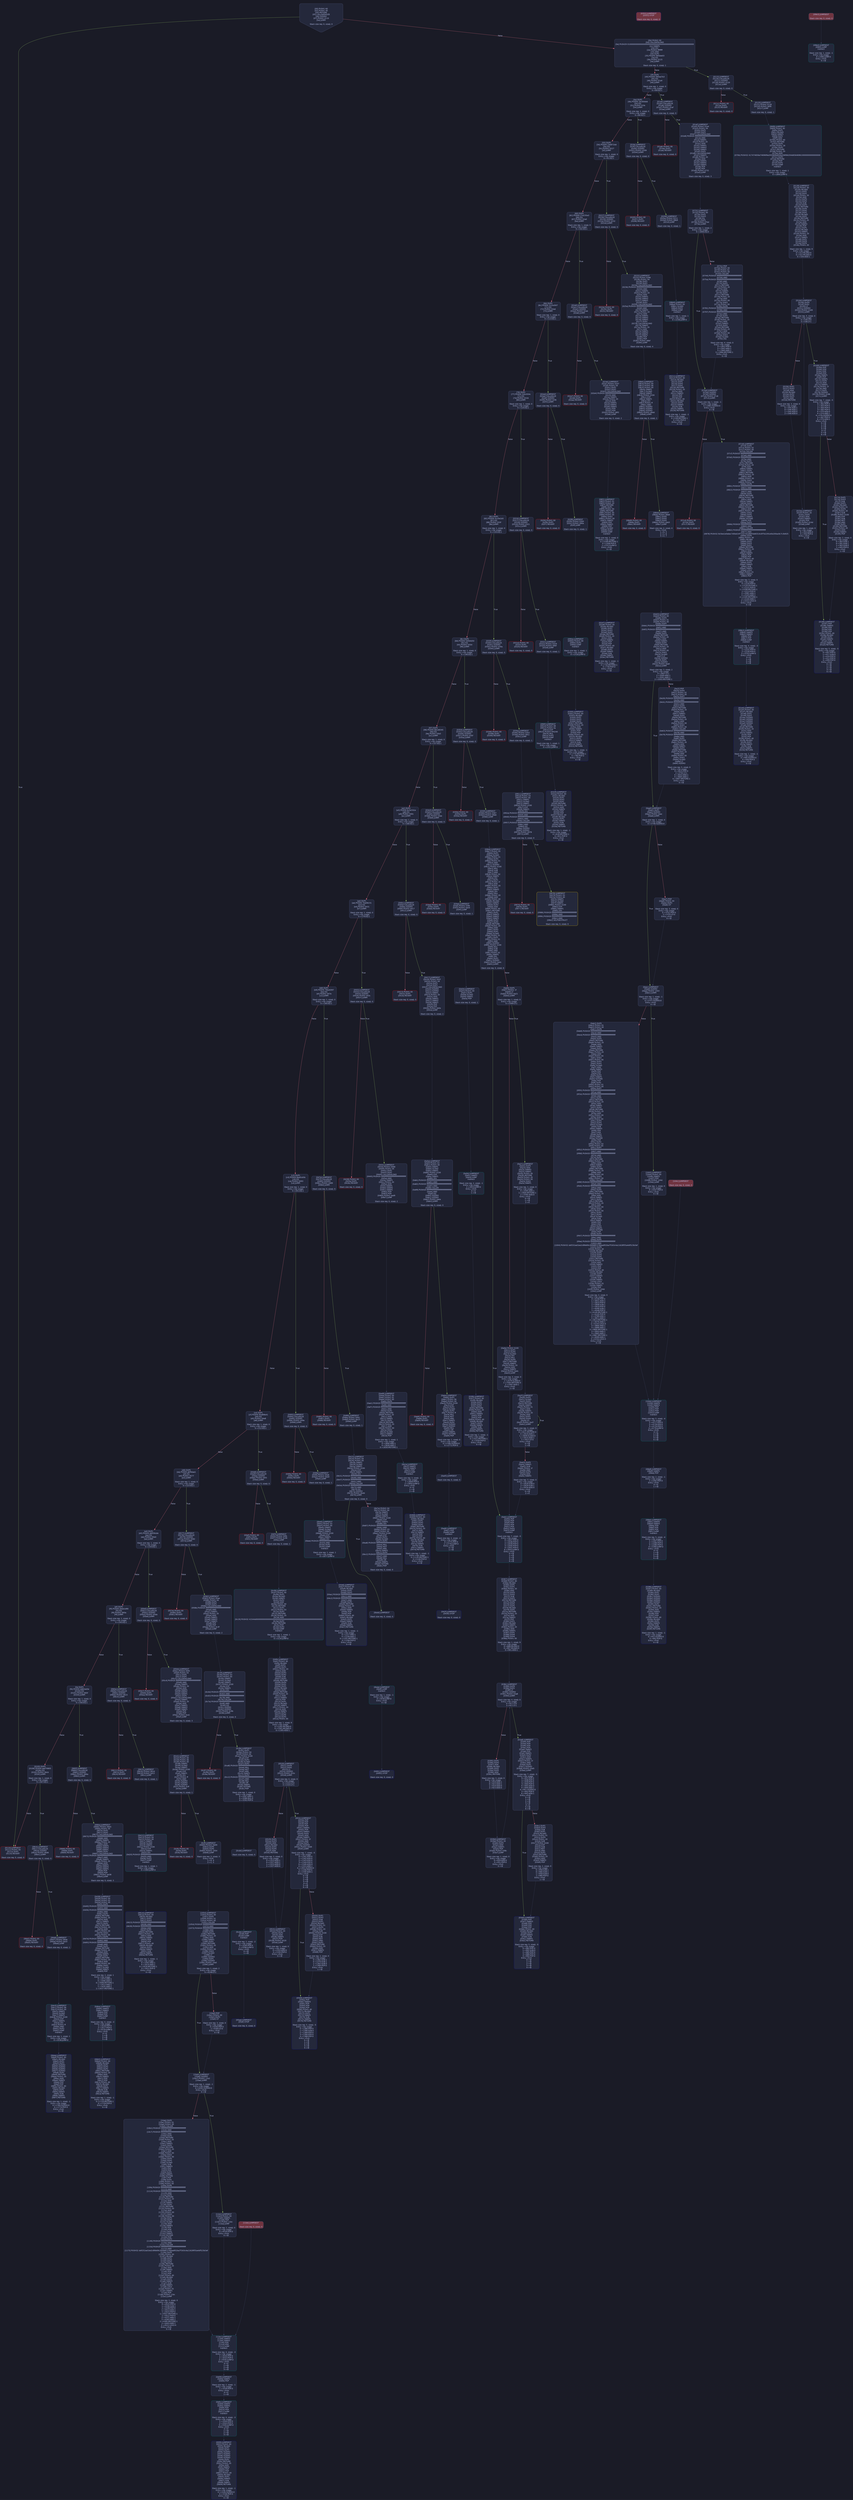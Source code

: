 digraph G {
    node [shape=box, style="filled, rounded", color="#565f89", fontcolor="#c0caf5", fontname="Helvetica", fillcolor="#24283b"];
    edge [color="#414868", fontcolor="#c0caf5", fontname="Helvetica"];
    bgcolor="#1a1b26";
    0 [ label = "[00] PUSH1 60
[02] PUSH1 40
[04] MSTORE
[05] CALLDATASIZE
[06] ISZERO
[07] PUSH2 0110
[0a] JUMPI

Stack size req: 0, sizeΔ: 0
" shape = invhouse]
    1 [ label = "[0b] PUSH1 00
[0d] CALLDATALOAD
[0e] PUSH29 0100000000000000000000000000000000000000000000000000000000
[2c] SWAP1
[2d] DIV
[2e] PUSH4 ffffffff
[33] AND
[34] DUP1
[35] PUSH4 06fdde03
[3a] EQ
[3b] PUSH2 0115
[3e] JUMPI

Stack size req: 0, sizeΔ: 1
"]
    2 [ label = "[3f] DUP1
[40] PUSH4 095ea7b3
[45] EQ
[46] PUSH2 01a4
[49] JUMPI

Stack size req: 1, sizeΔ: 0
Entry->Op usage:
	0->69:EQ:1
"]
    3 [ label = "[4a] DUP1
[4b] PUSH4 18160ddd
[50] EQ
[51] PUSH2 01fe
[54] JUMPI

Stack size req: 1, sizeΔ: 0
Entry->Op usage:
	0->80:EQ:1
"]
    4 [ label = "[55] DUP1
[56] PUSH4 23b872dd
[5b] EQ
[5c] PUSH2 0227
[5f] JUMPI

Stack size req: 1, sizeΔ: 0
Entry->Op usage:
	0->91:EQ:1
"]
    5 [ label = "[60] DUP1
[61] PUSH4 27e235e3
[66] EQ
[67] PUSH2 02a0
[6a] JUMPI

Stack size req: 1, sizeΔ: 0
Entry->Op usage:
	0->102:EQ:1
"]
    6 [ label = "[6b] DUP1
[6c] PUSH4 313ce567
[71] EQ
[72] PUSH2 02ed
[75] JUMPI

Stack size req: 1, sizeΔ: 0
Entry->Op usage:
	0->113:EQ:1
"]
    7 [ label = "[76] DUP1
[77] PUSH4 32bc934c
[7c] EQ
[7d] PUSH2 0316
[80] JUMPI

Stack size req: 1, sizeΔ: 0
Entry->Op usage:
	0->124:EQ:1
"]
    8 [ label = "[81] DUP1
[82] PUSH4 41c0e1b5
[87] EQ
[88] PUSH2 033f
[8b] JUMPI

Stack size req: 1, sizeΔ: 0
Entry->Op usage:
	0->135:EQ:1
"]
    9 [ label = "[8c] DUP1
[8d] PUSH4 54fd4d50
[92] EQ
[93] PUSH2 0354
[96] JUMPI

Stack size req: 1, sizeΔ: 0
Entry->Op usage:
	0->146:EQ:1
"]
    10 [ label = "[97] DUP1
[98] PUSH4 681d8345
[9d] EQ
[9e] PUSH2 03e3
[a1] JUMPI

Stack size req: 1, sizeΔ: 0
Entry->Op usage:
	0->157:EQ:1
"]
    11 [ label = "[a2] DUP1
[a3] PUSH4 6c5a7d1e
[a8] EQ
[a9] PUSH2 040c
[ac] JUMPI

Stack size req: 1, sizeΔ: 0
Entry->Op usage:
	0->168:EQ:1
"]
    12 [ label = "[ad] DUP1
[ae] PUSH4 70a08231
[b3] EQ
[b4] PUSH2 0431
[b7] JUMPI

Stack size req: 1, sizeΔ: 0
Entry->Op usage:
	0->179:EQ:1
"]
    13 [ label = "[b8] DUP1
[b9] PUSH4 79ba5097
[be] EQ
[bf] PUSH2 047e
[c2] JUMPI

Stack size req: 1, sizeΔ: 0
Entry->Op usage:
	0->190:EQ:1
"]
    14 [ label = "[c3] DUP1
[c4] PUSH4 8da5cb5b
[c9] EQ
[ca] PUSH2 0493
[cd] JUMPI

Stack size req: 1, sizeΔ: 0
Entry->Op usage:
	0->201:EQ:1
"]
    15 [ label = "[ce] DUP1
[cf] PUSH4 95d89b41
[d4] EQ
[d5] PUSH2 04e8
[d8] JUMPI

Stack size req: 1, sizeΔ: 0
Entry->Op usage:
	0->212:EQ:1
"]
    16 [ label = "[d9] DUP1
[da] PUSH4 a6f9dae1
[df] EQ
[e0] PUSH2 0577
[e3] JUMPI

Stack size req: 1, sizeΔ: 0
Entry->Op usage:
	0->223:EQ:1
"]
    17 [ label = "[e4] DUP1
[e5] PUSH4 a9059cbb
[ea] EQ
[eb] PUSH2 05b0
[ee] JUMPI

Stack size req: 1, sizeΔ: 0
Entry->Op usage:
	0->234:EQ:1
"]
    18 [ label = "[ef] DUP1
[f0] PUSH4 d4ee1d90
[f5] EQ
[f6] PUSH2 060a
[f9] JUMPI

Stack size req: 1, sizeΔ: 0
Entry->Op usage:
	0->245:EQ:1
"]
    19 [ label = "[fa] DUP1
[fb] PUSH4 dd62ed3e
[0100] EQ
[0101] PUSH2 065f
[0104] JUMPI

Stack size req: 1, sizeΔ: 0
Entry->Op usage:
	0->256:EQ:1
"]
    20 [ label = "[0105] DUP1
[0106] PUSH4 ee070805
[010b] EQ
[010c] PUSH2 06cb
[010f] JUMPI

Stack size req: 1, sizeΔ: 0
Entry->Op usage:
	0->267:EQ:1
"]
    21 [ label = "[0110] JUMPDEST
[0111] PUSH1 00
[0113] DUP1
[0114] REVERT

Stack size req: 0, sizeΔ: 0
" color = "red"]
    22 [ label = "[0115] JUMPDEST
[0116] CALLVALUE
[0117] ISZERO
[0118] PUSH2 0120
[011b] JUMPI

Stack size req: 0, sizeΔ: 0
"]
    23 [ label = "[011c] PUSH1 00
[011e] DUP1
[011f] REVERT

Stack size req: 0, sizeΔ: 0
" color = "red"]
    24 [ label = "[0120] JUMPDEST
[0121] PUSH2 0128
[0124] PUSH2 06f8
[0127] JUMP

Stack size req: 0, sizeΔ: 1
"]
    25 [ label = "[0128] JUMPDEST
[0129] PUSH1 40
[012b] MLOAD
[012c] DUP1
[012d] DUP1
[012e] PUSH1 20
[0130] ADD
[0131] DUP3
[0132] DUP2
[0133] SUB
[0134] DUP3
[0135] MSTORE
[0136] DUP4
[0137] DUP2
[0138] DUP2
[0139] MLOAD
[013a] DUP2
[013b] MSTORE
[013c] PUSH1 20
[013e] ADD
[013f] SWAP2
[0140] POP
[0141] DUP1
[0142] MLOAD
[0143] SWAP1
[0144] PUSH1 20
[0146] ADD
[0147] SWAP1
[0148] DUP1
[0149] DUP4
[014a] DUP4
[014b] PUSH1 00

Stack size req: 1, sizeΔ: 9
Entry->Op usage:
	0->313:MLOAD:0
	0->322:MLOAD:0
	0->326:ADD:1
"]
    26 [ label = "[014d] JUMPDEST
[014e] DUP4
[014f] DUP2
[0150] LT
[0151] ISZERO
[0152] PUSH2 0169
[0155] JUMPI

Stack size req: 4, sizeΔ: 0
Entry->Op usage:
	0->336:LT:0
	3->336:LT:1
"]
    27 [ label = "[0156] DUP1
[0157] DUP3
[0158] ADD
[0159] MLOAD
[015a] DUP2
[015b] DUP5
[015c] ADD
[015d] MSTORE

Stack size req: 3, sizeΔ: 0
Entry->Op usage:
	0->344:ADD:1
	0->348:ADD:1
	1->344:ADD:0
	2->348:ADD:0
"]
    28 [ label = "[015e] JUMPDEST
[015f] PUSH1 20
[0161] DUP2
[0162] ADD
[0163] SWAP1
[0164] POP
[0165] PUSH2 014d
[0168] JUMP

Stack size req: 1, sizeΔ: 0
Entry->Op usage:
	0->354:ADD:0
	0->356:POP:0
Entry->Exit:
	0->😵
"]
    29 [ label = "[0169] JUMPDEST
[016a] POP
[016b] POP
[016c] POP
[016d] POP
[016e] SWAP1
[016f] POP
[0170] SWAP1
[0171] DUP2
[0172] ADD
[0173] SWAP1
[0174] PUSH1 1f
[0176] AND
[0177] DUP1
[0178] ISZERO
[0179] PUSH2 0196
[017c] JUMPI

Stack size req: 7, sizeΔ: -5
Entry->Op usage:
	0->362:POP:0
	1->363:POP:0
	2->364:POP:0
	3->365:POP:0
	4->370:ADD:0
	4->374:AND:1
	4->376:ISZERO:0
	5->367:POP:0
	6->370:ADD:1
Entry->Exit:
	0->😵
	1->😵
	2->😵
	3->😵
	4->0
	5->😵
	6->😵
"]
    30 [ label = "[017d] DUP1
[017e] DUP3
[017f] SUB
[0180] DUP1
[0181] MLOAD
[0182] PUSH1 01
[0184] DUP4
[0185] PUSH1 20
[0187] SUB
[0188] PUSH2 0100
[018b] EXP
[018c] SUB
[018d] NOT
[018e] AND
[018f] DUP2
[0190] MSTORE
[0191] PUSH1 20
[0193] ADD
[0194] SWAP2
[0195] POP

Stack size req: 2, sizeΔ: 0
Entry->Op usage:
	0->383:SUB:1
	0->391:SUB:1
	1->383:SUB:0
	1->405:POP:0
Entry->Exit:
	1->😵
"]
    31 [ label = "[0196] JUMPDEST
[0197] POP
[0198] SWAP3
[0199] POP
[019a] POP
[019b] POP
[019c] PUSH1 40
[019e] MLOAD
[019f] DUP1
[01a0] SWAP2
[01a1] SUB
[01a2] SWAP1
[01a3] RETURN

Stack size req: 5, sizeΔ: -5
Entry->Op usage:
	0->407:POP:0
	1->417:SUB:0
	2->410:POP:0
	3->411:POP:0
	4->409:POP:0
Entry->Exit:
	0->😵
	1->😵
	2->😵
	3->😵
	4->😵
" color = "darkblue"]
    32 [ label = "[01a4] JUMPDEST
[01a5] CALLVALUE
[01a6] ISZERO
[01a7] PUSH2 01af
[01aa] JUMPI

Stack size req: 0, sizeΔ: 0
"]
    33 [ label = "[01ab] PUSH1 00
[01ad] DUP1
[01ae] REVERT

Stack size req: 0, sizeΔ: 0
" color = "red"]
    34 [ label = "[01af] JUMPDEST
[01b0] PUSH2 01e4
[01b3] PUSH1 04
[01b5] DUP1
[01b6] DUP1
[01b7] CALLDATALOAD
[01b8] PUSH20 ffffffffffffffffffffffffffffffffffffffff
[01cd] AND
[01ce] SWAP1
[01cf] PUSH1 20
[01d1] ADD
[01d2] SWAP1
[01d3] SWAP2
[01d4] SWAP1
[01d5] DUP1
[01d6] CALLDATALOAD
[01d7] SWAP1
[01d8] PUSH1 20
[01da] ADD
[01db] SWAP1
[01dc] SWAP2
[01dd] SWAP1
[01de] POP
[01df] POP
[01e0] PUSH2 0731
[01e3] JUMP

Stack size req: 0, sizeΔ: 3
"]
    35 [ label = "[01e4] JUMPDEST
[01e5] PUSH1 40
[01e7] MLOAD
[01e8] DUP1
[01e9] DUP3
[01ea] ISZERO
[01eb] ISZERO
[01ec] ISZERO
[01ed] ISZERO
[01ee] DUP2
[01ef] MSTORE
[01f0] PUSH1 20
[01f2] ADD
[01f3] SWAP2
[01f4] POP
[01f5] POP
[01f6] PUSH1 40
[01f8] MLOAD
[01f9] DUP1
[01fa] SWAP2
[01fb] SUB
[01fc] SWAP1
[01fd] RETURN

Stack size req: 1, sizeΔ: -1
Entry->Op usage:
	0->490:ISZERO:0
	0->500:POP:0
Entry->Exit:
	0->😵
" color = "darkblue"]
    36 [ label = "[01fe] JUMPDEST
[01ff] CALLVALUE
[0200] ISZERO
[0201] PUSH2 0209
[0204] JUMPI

Stack size req: 0, sizeΔ: 0
"]
    37 [ label = "[0205] PUSH1 00
[0207] DUP1
[0208] REVERT

Stack size req: 0, sizeΔ: 0
" color = "red"]
    38 [ label = "[0209] JUMPDEST
[020a] PUSH2 0211
[020d] PUSH2 08b9
[0210] JUMP

Stack size req: 0, sizeΔ: 1
"]
    39 [ label = "[0211] JUMPDEST
[0212] PUSH1 40
[0214] MLOAD
[0215] DUP1
[0216] DUP3
[0217] DUP2
[0218] MSTORE
[0219] PUSH1 20
[021b] ADD
[021c] SWAP2
[021d] POP
[021e] POP
[021f] PUSH1 40
[0221] MLOAD
[0222] DUP1
[0223] SWAP2
[0224] SUB
[0225] SWAP1
[0226] RETURN

Stack size req: 1, sizeΔ: -1
Entry->Op usage:
	0->536:MSTORE:1
	0->541:POP:0
Entry->Exit:
	0->😵
" color = "darkblue"]
    40 [ label = "[0227] JUMPDEST
[0228] CALLVALUE
[0229] ISZERO
[022a] PUSH2 0232
[022d] JUMPI

Stack size req: 0, sizeΔ: 0
"]
    41 [ label = "[022e] PUSH1 00
[0230] DUP1
[0231] REVERT

Stack size req: 0, sizeΔ: 0
" color = "red"]
    42 [ label = "[0232] JUMPDEST
[0233] PUSH2 0286
[0236] PUSH1 04
[0238] DUP1
[0239] DUP1
[023a] CALLDATALOAD
[023b] PUSH20 ffffffffffffffffffffffffffffffffffffffff
[0250] AND
[0251] SWAP1
[0252] PUSH1 20
[0254] ADD
[0255] SWAP1
[0256] SWAP2
[0257] SWAP1
[0258] DUP1
[0259] CALLDATALOAD
[025a] PUSH20 ffffffffffffffffffffffffffffffffffffffff
[026f] AND
[0270] SWAP1
[0271] PUSH1 20
[0273] ADD
[0274] SWAP1
[0275] SWAP2
[0276] SWAP1
[0277] DUP1
[0278] CALLDATALOAD
[0279] SWAP1
[027a] PUSH1 20
[027c] ADD
[027d] SWAP1
[027e] SWAP2
[027f] SWAP1
[0280] POP
[0281] POP
[0282] PUSH2 08bf
[0285] JUMP

Stack size req: 0, sizeΔ: 4
"]
    43 [ label = "[0286] JUMPDEST
[0287] PUSH1 40
[0289] MLOAD
[028a] DUP1
[028b] DUP3
[028c] ISZERO
[028d] ISZERO
[028e] ISZERO
[028f] ISZERO
[0290] DUP2
[0291] MSTORE
[0292] PUSH1 20
[0294] ADD
[0295] SWAP2
[0296] POP
[0297] POP
[0298] PUSH1 40
[029a] MLOAD
[029b] DUP1
[029c] SWAP2
[029d] SUB
[029e] SWAP1
[029f] RETURN

Stack size req: 1, sizeΔ: -1
Entry->Op usage:
	0->652:ISZERO:0
	0->662:POP:0
Entry->Exit:
	0->😵
" color = "darkblue"]
    44 [ label = "[02a0] JUMPDEST
[02a1] CALLVALUE
[02a2] ISZERO
[02a3] PUSH2 02ab
[02a6] JUMPI

Stack size req: 0, sizeΔ: 0
"]
    45 [ label = "[02a7] PUSH1 00
[02a9] DUP1
[02aa] REVERT

Stack size req: 0, sizeΔ: 0
" color = "red"]
    46 [ label = "[02ab] JUMPDEST
[02ac] PUSH2 02d7
[02af] PUSH1 04
[02b1] DUP1
[02b2] DUP1
[02b3] CALLDATALOAD
[02b4] PUSH20 ffffffffffffffffffffffffffffffffffffffff
[02c9] AND
[02ca] SWAP1
[02cb] PUSH1 20
[02cd] ADD
[02ce] SWAP1
[02cf] SWAP2
[02d0] SWAP1
[02d1] POP
[02d2] POP
[02d3] PUSH2 08f2
[02d6] JUMP

Stack size req: 0, sizeΔ: 2
"]
    47 [ label = "[02d7] JUMPDEST
[02d8] PUSH1 40
[02da] MLOAD
[02db] DUP1
[02dc] DUP3
[02dd] DUP2
[02de] MSTORE
[02df] PUSH1 20
[02e1] ADD
[02e2] SWAP2
[02e3] POP
[02e4] POP
[02e5] PUSH1 40
[02e7] MLOAD
[02e8] DUP1
[02e9] SWAP2
[02ea] SUB
[02eb] SWAP1
[02ec] RETURN

Stack size req: 1, sizeΔ: -1
Entry->Op usage:
	0->734:MSTORE:1
	0->739:POP:0
Entry->Exit:
	0->😵
" color = "darkblue"]
    48 [ label = "[02ed] JUMPDEST
[02ee] CALLVALUE
[02ef] ISZERO
[02f0] PUSH2 02f8
[02f3] JUMPI

Stack size req: 0, sizeΔ: 0
"]
    49 [ label = "[02f4] PUSH1 00
[02f6] DUP1
[02f7] REVERT

Stack size req: 0, sizeΔ: 0
" color = "red"]
    50 [ label = "[02f8] JUMPDEST
[02f9] PUSH2 0300
[02fc] PUSH2 090a
[02ff] JUMP

Stack size req: 0, sizeΔ: 1
"]
    51 [ label = "[0300] JUMPDEST
[0301] PUSH1 40
[0303] MLOAD
[0304] DUP1
[0305] DUP3
[0306] DUP2
[0307] MSTORE
[0308] PUSH1 20
[030a] ADD
[030b] SWAP2
[030c] POP
[030d] POP
[030e] PUSH1 40
[0310] MLOAD
[0311] DUP1
[0312] SWAP2
[0313] SUB
[0314] SWAP1
[0315] RETURN

Stack size req: 1, sizeΔ: -1
Entry->Op usage:
	0->775:MSTORE:1
	0->780:POP:0
Entry->Exit:
	0->😵
" color = "darkblue"]
    52 [ label = "[0316] JUMPDEST
[0317] CALLVALUE
[0318] ISZERO
[0319] PUSH2 0321
[031c] JUMPI

Stack size req: 0, sizeΔ: 0
"]
    53 [ label = "[031d] PUSH1 00
[031f] DUP1
[0320] REVERT

Stack size req: 0, sizeΔ: 0
" color = "red"]
    54 [ label = "[0321] JUMPDEST
[0322] PUSH2 0329
[0325] PUSH2 090f
[0328] JUMP

Stack size req: 0, sizeΔ: 1
"]
    55 [ label = "[0329] JUMPDEST
[032a] PUSH1 40
[032c] MLOAD
[032d] DUP1
[032e] DUP3
[032f] DUP2
[0330] MSTORE
[0331] PUSH1 20
[0333] ADD
[0334] SWAP2
[0335] POP
[0336] POP
[0337] PUSH1 40
[0339] MLOAD
[033a] DUP1
[033b] SWAP2
[033c] SUB
[033d] SWAP1
[033e] RETURN

Stack size req: 1, sizeΔ: -1
Entry->Op usage:
	0->816:MSTORE:1
	0->821:POP:0
Entry->Exit:
	0->😵
" color = "darkblue"]
    56 [ label = "[033f] JUMPDEST
[0340] CALLVALUE
[0341] ISZERO
[0342] PUSH2 034a
[0345] JUMPI

Stack size req: 0, sizeΔ: 0
"]
    57 [ label = "[0346] PUSH1 00
[0348] DUP1
[0349] REVERT

Stack size req: 0, sizeΔ: 0
" color = "red"]
    58 [ label = "[034a] JUMPDEST
[034b] PUSH2 0352
[034e] PUSH2 091c
[0351] JUMP

Stack size req: 0, sizeΔ: 1
"]
    59 [ label = "[0352] JUMPDEST
[0353] STOP

Stack size req: 0, sizeΔ: 0
" color = "darkblue" fillcolor = "#703440"]
    60 [ label = "[0354] JUMPDEST
[0355] CALLVALUE
[0356] ISZERO
[0357] PUSH2 035f
[035a] JUMPI

Stack size req: 0, sizeΔ: 0
"]
    61 [ label = "[035b] PUSH1 00
[035d] DUP1
[035e] REVERT

Stack size req: 0, sizeΔ: 0
" color = "red"]
    62 [ label = "[035f] JUMPDEST
[0360] PUSH2 0367
[0363] PUSH2 09b6
[0366] JUMP

Stack size req: 0, sizeΔ: 1
"]
    63 [ label = "[0367] JUMPDEST
[0368] PUSH1 40
[036a] MLOAD
[036b] DUP1
[036c] DUP1
[036d] PUSH1 20
[036f] ADD
[0370] DUP3
[0371] DUP2
[0372] SUB
[0373] DUP3
[0374] MSTORE
[0375] DUP4
[0376] DUP2
[0377] DUP2
[0378] MLOAD
[0379] DUP2
[037a] MSTORE
[037b] PUSH1 20
[037d] ADD
[037e] SWAP2
[037f] POP
[0380] DUP1
[0381] MLOAD
[0382] SWAP1
[0383] PUSH1 20
[0385] ADD
[0386] SWAP1
[0387] DUP1
[0388] DUP4
[0389] DUP4
[038a] PUSH1 00

Stack size req: 1, sizeΔ: 9
Entry->Op usage:
	0->888:MLOAD:0
	0->897:MLOAD:0
	0->901:ADD:1
"]
    64 [ label = "[038c] JUMPDEST
[038d] DUP4
[038e] DUP2
[038f] LT
[0390] ISZERO
[0391] PUSH2 03a8
[0394] JUMPI

Stack size req: 4, sizeΔ: 0
Entry->Op usage:
	0->911:LT:0
	3->911:LT:1
"]
    65 [ label = "[0395] DUP1
[0396] DUP3
[0397] ADD
[0398] MLOAD
[0399] DUP2
[039a] DUP5
[039b] ADD
[039c] MSTORE

Stack size req: 3, sizeΔ: 0
Entry->Op usage:
	0->919:ADD:1
	0->923:ADD:1
	1->919:ADD:0
	2->923:ADD:0
"]
    66 [ label = "[039d] JUMPDEST
[039e] PUSH1 20
[03a0] DUP2
[03a1] ADD
[03a2] SWAP1
[03a3] POP
[03a4] PUSH2 038c
[03a7] JUMP

Stack size req: 1, sizeΔ: 0
Entry->Op usage:
	0->929:ADD:0
	0->931:POP:0
Entry->Exit:
	0->😵
"]
    67 [ label = "[03a8] JUMPDEST
[03a9] POP
[03aa] POP
[03ab] POP
[03ac] POP
[03ad] SWAP1
[03ae] POP
[03af] SWAP1
[03b0] DUP2
[03b1] ADD
[03b2] SWAP1
[03b3] PUSH1 1f
[03b5] AND
[03b6] DUP1
[03b7] ISZERO
[03b8] PUSH2 03d5
[03bb] JUMPI

Stack size req: 7, sizeΔ: -5
Entry->Op usage:
	0->937:POP:0
	1->938:POP:0
	2->939:POP:0
	3->940:POP:0
	4->945:ADD:0
	4->949:AND:1
	4->951:ISZERO:0
	5->942:POP:0
	6->945:ADD:1
Entry->Exit:
	0->😵
	1->😵
	2->😵
	3->😵
	4->0
	5->😵
	6->😵
"]
    68 [ label = "[03bc] DUP1
[03bd] DUP3
[03be] SUB
[03bf] DUP1
[03c0] MLOAD
[03c1] PUSH1 01
[03c3] DUP4
[03c4] PUSH1 20
[03c6] SUB
[03c7] PUSH2 0100
[03ca] EXP
[03cb] SUB
[03cc] NOT
[03cd] AND
[03ce] DUP2
[03cf] MSTORE
[03d0] PUSH1 20
[03d2] ADD
[03d3] SWAP2
[03d4] POP

Stack size req: 2, sizeΔ: 0
Entry->Op usage:
	0->958:SUB:1
	0->966:SUB:1
	1->958:SUB:0
	1->980:POP:0
Entry->Exit:
	1->😵
"]
    69 [ label = "[03d5] JUMPDEST
[03d6] POP
[03d7] SWAP3
[03d8] POP
[03d9] POP
[03da] POP
[03db] PUSH1 40
[03dd] MLOAD
[03de] DUP1
[03df] SWAP2
[03e0] SUB
[03e1] SWAP1
[03e2] RETURN

Stack size req: 5, sizeΔ: -5
Entry->Op usage:
	0->982:POP:0
	1->992:SUB:0
	2->985:POP:0
	3->986:POP:0
	4->984:POP:0
Entry->Exit:
	0->😵
	1->😵
	2->😵
	3->😵
	4->😵
" color = "darkblue"]
    70 [ label = "[03e3] JUMPDEST
[03e4] CALLVALUE
[03e5] ISZERO
[03e6] PUSH2 03ee
[03e9] JUMPI

Stack size req: 0, sizeΔ: 0
"]
    71 [ label = "[03ea] PUSH1 00
[03ec] DUP1
[03ed] REVERT

Stack size req: 0, sizeΔ: 0
" color = "red"]
    72 [ label = "[03ee] JUMPDEST
[03ef] PUSH2 03f6
[03f2] PUSH2 0a54
[03f5] JUMP

Stack size req: 0, sizeΔ: 1
"]
    73 [ label = "[03f6] JUMPDEST
[03f7] PUSH1 40
[03f9] MLOAD
[03fa] DUP1
[03fb] DUP3
[03fc] DUP2
[03fd] MSTORE
[03fe] PUSH1 20
[0400] ADD
[0401] SWAP2
[0402] POP
[0403] POP
[0404] PUSH1 40
[0406] MLOAD
[0407] DUP1
[0408] SWAP2
[0409] SUB
[040a] SWAP1
[040b] RETURN

Stack size req: 1, sizeΔ: -1
Entry->Op usage:
	0->1021:MSTORE:1
	0->1026:POP:0
Entry->Exit:
	0->😵
" color = "darkblue"]
    74 [ label = "[040c] JUMPDEST
[040d] CALLVALUE
[040e] ISZERO
[040f] PUSH2 0417
[0412] JUMPI

Stack size req: 0, sizeΔ: 0
"]
    75 [ label = "[0413] PUSH1 00
[0415] DUP1
[0416] REVERT

Stack size req: 0, sizeΔ: 0
" color = "red"]
    76 [ label = "[0417] JUMPDEST
[0418] PUSH2 042f
[041b] PUSH1 04
[041d] DUP1
[041e] DUP1
[041f] CALLDATALOAD
[0420] ISZERO
[0421] ISZERO
[0422] SWAP1
[0423] PUSH1 20
[0425] ADD
[0426] SWAP1
[0427] SWAP2
[0428] SWAP1
[0429] POP
[042a] POP
[042b] PUSH2 0a5e
[042e] JUMP

Stack size req: 0, sizeΔ: 2
"]
    77 [ label = "[042f] JUMPDEST
[0430] STOP

Stack size req: 0, sizeΔ: 0
" color = "darkblue"]
    78 [ label = "[0431] JUMPDEST
[0432] CALLVALUE
[0433] ISZERO
[0434] PUSH2 043c
[0437] JUMPI

Stack size req: 0, sizeΔ: 0
"]
    79 [ label = "[0438] PUSH1 00
[043a] DUP1
[043b] REVERT

Stack size req: 0, sizeΔ: 0
" color = "red"]
    80 [ label = "[043c] JUMPDEST
[043d] PUSH2 0468
[0440] PUSH1 04
[0442] DUP1
[0443] DUP1
[0444] CALLDATALOAD
[0445] PUSH20 ffffffffffffffffffffffffffffffffffffffff
[045a] AND
[045b] SWAP1
[045c] PUSH1 20
[045e] ADD
[045f] SWAP1
[0460] SWAP2
[0461] SWAP1
[0462] POP
[0463] POP
[0464] PUSH2 0ad9
[0467] JUMP

Stack size req: 0, sizeΔ: 2
"]
    81 [ label = "[0468] JUMPDEST
[0469] PUSH1 40
[046b] MLOAD
[046c] DUP1
[046d] DUP3
[046e] DUP2
[046f] MSTORE
[0470] PUSH1 20
[0472] ADD
[0473] SWAP2
[0474] POP
[0475] POP
[0476] PUSH1 40
[0478] MLOAD
[0479] DUP1
[047a] SWAP2
[047b] SUB
[047c] SWAP1
[047d] RETURN

Stack size req: 1, sizeΔ: -1
Entry->Op usage:
	0->1135:MSTORE:1
	0->1140:POP:0
Entry->Exit:
	0->😵
" color = "darkblue"]
    82 [ label = "[047e] JUMPDEST
[047f] CALLVALUE
[0480] ISZERO
[0481] PUSH2 0489
[0484] JUMPI

Stack size req: 0, sizeΔ: 0
"]
    83 [ label = "[0485] PUSH1 00
[0487] DUP1
[0488] REVERT

Stack size req: 0, sizeΔ: 0
" color = "red"]
    84 [ label = "[0489] JUMPDEST
[048a] PUSH2 0491
[048d] PUSH2 0b23
[0490] JUMP

Stack size req: 0, sizeΔ: 1
"]
    85 [ label = "[0491] JUMPDEST
[0492] STOP

Stack size req: 0, sizeΔ: 0
" color = "darkblue"]
    86 [ label = "[0493] JUMPDEST
[0494] CALLVALUE
[0495] ISZERO
[0496] PUSH2 049e
[0499] JUMPI

Stack size req: 0, sizeΔ: 0
"]
    87 [ label = "[049a] PUSH1 00
[049c] DUP1
[049d] REVERT

Stack size req: 0, sizeΔ: 0
" color = "red"]
    88 [ label = "[049e] JUMPDEST
[049f] PUSH2 04a6
[04a2] PUSH2 0be0
[04a5] JUMP

Stack size req: 0, sizeΔ: 1
"]
    89 [ label = "[04a6] JUMPDEST
[04a7] PUSH1 40
[04a9] MLOAD
[04aa] DUP1
[04ab] DUP3
[04ac] PUSH20 ffffffffffffffffffffffffffffffffffffffff
[04c1] AND
[04c2] PUSH20 ffffffffffffffffffffffffffffffffffffffff
[04d7] AND
[04d8] DUP2
[04d9] MSTORE
[04da] PUSH1 20
[04dc] ADD
[04dd] SWAP2
[04de] POP
[04df] POP
[04e0] PUSH1 40
[04e2] MLOAD
[04e3] DUP1
[04e4] SWAP2
[04e5] SUB
[04e6] SWAP1
[04e7] RETURN

Stack size req: 1, sizeΔ: -1
Entry->Op usage:
	0->1217:AND:1
	0->1239:AND:1
	0->1241:MSTORE:1
	0->1246:POP:0
Entry->Exit:
	0->😵
" color = "darkblue"]
    90 [ label = "[04e8] JUMPDEST
[04e9] CALLVALUE
[04ea] ISZERO
[04eb] PUSH2 04f3
[04ee] JUMPI

Stack size req: 0, sizeΔ: 0
"]
    91 [ label = "[04ef] PUSH1 00
[04f1] DUP1
[04f2] REVERT

Stack size req: 0, sizeΔ: 0
" color = "red"]
    92 [ label = "[04f3] JUMPDEST
[04f4] PUSH2 04fb
[04f7] PUSH2 0c06
[04fa] JUMP

Stack size req: 0, sizeΔ: 1
"]
    93 [ label = "[04fb] JUMPDEST
[04fc] PUSH1 40
[04fe] MLOAD
[04ff] DUP1
[0500] DUP1
[0501] PUSH1 20
[0503] ADD
[0504] DUP3
[0505] DUP2
[0506] SUB
[0507] DUP3
[0508] MSTORE
[0509] DUP4
[050a] DUP2
[050b] DUP2
[050c] MLOAD
[050d] DUP2
[050e] MSTORE
[050f] PUSH1 20
[0511] ADD
[0512] SWAP2
[0513] POP
[0514] DUP1
[0515] MLOAD
[0516] SWAP1
[0517] PUSH1 20
[0519] ADD
[051a] SWAP1
[051b] DUP1
[051c] DUP4
[051d] DUP4
[051e] PUSH1 00

Stack size req: 1, sizeΔ: 9
Entry->Op usage:
	0->1292:MLOAD:0
	0->1301:MLOAD:0
	0->1305:ADD:1
"]
    94 [ label = "[0520] JUMPDEST
[0521] DUP4
[0522] DUP2
[0523] LT
[0524] ISZERO
[0525] PUSH2 053c
[0528] JUMPI

Stack size req: 4, sizeΔ: 0
Entry->Op usage:
	0->1315:LT:0
	3->1315:LT:1
"]
    95 [ label = "[0529] DUP1
[052a] DUP3
[052b] ADD
[052c] MLOAD
[052d] DUP2
[052e] DUP5
[052f] ADD
[0530] MSTORE

Stack size req: 3, sizeΔ: 0
Entry->Op usage:
	0->1323:ADD:1
	0->1327:ADD:1
	1->1323:ADD:0
	2->1327:ADD:0
"]
    96 [ label = "[0531] JUMPDEST
[0532] PUSH1 20
[0534] DUP2
[0535] ADD
[0536] SWAP1
[0537] POP
[0538] PUSH2 0520
[053b] JUMP

Stack size req: 1, sizeΔ: 0
Entry->Op usage:
	0->1333:ADD:0
	0->1335:POP:0
Entry->Exit:
	0->😵
"]
    97 [ label = "[053c] JUMPDEST
[053d] POP
[053e] POP
[053f] POP
[0540] POP
[0541] SWAP1
[0542] POP
[0543] SWAP1
[0544] DUP2
[0545] ADD
[0546] SWAP1
[0547] PUSH1 1f
[0549] AND
[054a] DUP1
[054b] ISZERO
[054c] PUSH2 0569
[054f] JUMPI

Stack size req: 7, sizeΔ: -5
Entry->Op usage:
	0->1341:POP:0
	1->1342:POP:0
	2->1343:POP:0
	3->1344:POP:0
	4->1349:ADD:0
	4->1353:AND:1
	4->1355:ISZERO:0
	5->1346:POP:0
	6->1349:ADD:1
Entry->Exit:
	0->😵
	1->😵
	2->😵
	3->😵
	4->0
	5->😵
	6->😵
"]
    98 [ label = "[0550] DUP1
[0551] DUP3
[0552] SUB
[0553] DUP1
[0554] MLOAD
[0555] PUSH1 01
[0557] DUP4
[0558] PUSH1 20
[055a] SUB
[055b] PUSH2 0100
[055e] EXP
[055f] SUB
[0560] NOT
[0561] AND
[0562] DUP2
[0563] MSTORE
[0564] PUSH1 20
[0566] ADD
[0567] SWAP2
[0568] POP

Stack size req: 2, sizeΔ: 0
Entry->Op usage:
	0->1362:SUB:1
	0->1370:SUB:1
	1->1362:SUB:0
	1->1384:POP:0
Entry->Exit:
	1->😵
"]
    99 [ label = "[0569] JUMPDEST
[056a] POP
[056b] SWAP3
[056c] POP
[056d] POP
[056e] POP
[056f] PUSH1 40
[0571] MLOAD
[0572] DUP1
[0573] SWAP2
[0574] SUB
[0575] SWAP1
[0576] RETURN

Stack size req: 5, sizeΔ: -5
Entry->Op usage:
	0->1386:POP:0
	1->1396:SUB:0
	2->1389:POP:0
	3->1390:POP:0
	4->1388:POP:0
Entry->Exit:
	0->😵
	1->😵
	2->😵
	3->😵
	4->😵
" color = "darkblue"]
    100 [ label = "[0577] JUMPDEST
[0578] CALLVALUE
[0579] ISZERO
[057a] PUSH2 0582
[057d] JUMPI

Stack size req: 0, sizeΔ: 0
"]
    101 [ label = "[057e] PUSH1 00
[0580] DUP1
[0581] REVERT

Stack size req: 0, sizeΔ: 0
" color = "red"]
    102 [ label = "[0582] JUMPDEST
[0583] PUSH2 05ae
[0586] PUSH1 04
[0588] DUP1
[0589] DUP1
[058a] CALLDATALOAD
[058b] PUSH20 ffffffffffffffffffffffffffffffffffffffff
[05a0] AND
[05a1] SWAP1
[05a2] PUSH1 20
[05a4] ADD
[05a5] SWAP1
[05a6] SWAP2
[05a7] SWAP1
[05a8] POP
[05a9] POP
[05aa] PUSH2 0c3f
[05ad] JUMP

Stack size req: 0, sizeΔ: 2
"]
    103 [ label = "[05ae] JUMPDEST
[05af] STOP

Stack size req: 0, sizeΔ: 0
" color = "darkblue"]
    104 [ label = "[05b0] JUMPDEST
[05b1] CALLVALUE
[05b2] ISZERO
[05b3] PUSH2 05bb
[05b6] JUMPI

Stack size req: 0, sizeΔ: 0
"]
    105 [ label = "[05b7] PUSH1 00
[05b9] DUP1
[05ba] REVERT

Stack size req: 0, sizeΔ: 0
" color = "red"]
    106 [ label = "[05bb] JUMPDEST
[05bc] PUSH2 05f0
[05bf] PUSH1 04
[05c1] DUP1
[05c2] DUP1
[05c3] CALLDATALOAD
[05c4] PUSH20 ffffffffffffffffffffffffffffffffffffffff
[05d9] AND
[05da] SWAP1
[05db] PUSH1 20
[05dd] ADD
[05de] SWAP1
[05df] SWAP2
[05e0] SWAP1
[05e1] DUP1
[05e2] CALLDATALOAD
[05e3] SWAP1
[05e4] PUSH1 20
[05e6] ADD
[05e7] SWAP1
[05e8] SWAP2
[05e9] SWAP1
[05ea] POP
[05eb] POP
[05ec] PUSH2 0ce1
[05ef] JUMP

Stack size req: 0, sizeΔ: 3
"]
    107 [ label = "[05f0] JUMPDEST
[05f1] PUSH1 40
[05f3] MLOAD
[05f4] DUP1
[05f5] DUP3
[05f6] ISZERO
[05f7] ISZERO
[05f8] ISZERO
[05f9] ISZERO
[05fa] DUP2
[05fb] MSTORE
[05fc] PUSH1 20
[05fe] ADD
[05ff] SWAP2
[0600] POP
[0601] POP
[0602] PUSH1 40
[0604] MLOAD
[0605] DUP1
[0606] SWAP2
[0607] SUB
[0608] SWAP1
[0609] RETURN

Stack size req: 1, sizeΔ: -1
Entry->Op usage:
	0->1526:ISZERO:0
	0->1536:POP:0
Entry->Exit:
	0->😵
" color = "darkblue"]
    108 [ label = "[060a] JUMPDEST
[060b] CALLVALUE
[060c] ISZERO
[060d] PUSH2 0615
[0610] JUMPI

Stack size req: 0, sizeΔ: 0
"]
    109 [ label = "[0611] PUSH1 00
[0613] DUP1
[0614] REVERT

Stack size req: 0, sizeΔ: 0
" color = "red"]
    110 [ label = "[0615] JUMPDEST
[0616] PUSH2 061d
[0619] PUSH2 0d12
[061c] JUMP

Stack size req: 0, sizeΔ: 1
"]
    111 [ label = "[061d] JUMPDEST
[061e] PUSH1 40
[0620] MLOAD
[0621] DUP1
[0622] DUP3
[0623] PUSH20 ffffffffffffffffffffffffffffffffffffffff
[0638] AND
[0639] PUSH20 ffffffffffffffffffffffffffffffffffffffff
[064e] AND
[064f] DUP2
[0650] MSTORE
[0651] PUSH1 20
[0653] ADD
[0654] SWAP2
[0655] POP
[0656] POP
[0657] PUSH1 40
[0659] MLOAD
[065a] DUP1
[065b] SWAP2
[065c] SUB
[065d] SWAP1
[065e] RETURN

Stack size req: 1, sizeΔ: -1
Entry->Op usage:
	0->1592:AND:1
	0->1614:AND:1
	0->1616:MSTORE:1
	0->1621:POP:0
Entry->Exit:
	0->😵
" color = "darkblue"]
    112 [ label = "[065f] JUMPDEST
[0660] CALLVALUE
[0661] ISZERO
[0662] PUSH2 066a
[0665] JUMPI

Stack size req: 0, sizeΔ: 0
"]
    113 [ label = "[0666] PUSH1 00
[0668] DUP1
[0669] REVERT

Stack size req: 0, sizeΔ: 0
" color = "red"]
    114 [ label = "[066a] JUMPDEST
[066b] PUSH2 06b5
[066e] PUSH1 04
[0670] DUP1
[0671] DUP1
[0672] CALLDATALOAD
[0673] PUSH20 ffffffffffffffffffffffffffffffffffffffff
[0688] AND
[0689] SWAP1
[068a] PUSH1 20
[068c] ADD
[068d] SWAP1
[068e] SWAP2
[068f] SWAP1
[0690] DUP1
[0691] CALLDATALOAD
[0692] PUSH20 ffffffffffffffffffffffffffffffffffffffff
[06a7] AND
[06a8] SWAP1
[06a9] PUSH1 20
[06ab] ADD
[06ac] SWAP1
[06ad] SWAP2
[06ae] SWAP1
[06af] POP
[06b0] POP
[06b1] PUSH2 0d38
[06b4] JUMP

Stack size req: 0, sizeΔ: 3
"]
    115 [ label = "[06b5] JUMPDEST
[06b6] PUSH1 40
[06b8] MLOAD
[06b9] DUP1
[06ba] DUP3
[06bb] DUP2
[06bc] MSTORE
[06bd] PUSH1 20
[06bf] ADD
[06c0] SWAP2
[06c1] POP
[06c2] POP
[06c3] PUSH1 40
[06c5] MLOAD
[06c6] DUP1
[06c7] SWAP2
[06c8] SUB
[06c9] SWAP1
[06ca] RETURN

Stack size req: 1, sizeΔ: -1
Entry->Op usage:
	0->1724:MSTORE:1
	0->1729:POP:0
Entry->Exit:
	0->😵
" color = "darkblue"]
    116 [ label = "[06cb] JUMPDEST
[06cc] CALLVALUE
[06cd] ISZERO
[06ce] PUSH2 06d6
[06d1] JUMPI

Stack size req: 0, sizeΔ: 0
"]
    117 [ label = "[06d2] PUSH1 00
[06d4] DUP1
[06d5] REVERT

Stack size req: 0, sizeΔ: 0
" color = "red"]
    118 [ label = "[06d6] JUMPDEST
[06d7] PUSH2 06de
[06da] PUSH2 0dc0
[06dd] JUMP

Stack size req: 0, sizeΔ: 1
"]
    119 [ label = "[06de] JUMPDEST
[06df] PUSH1 40
[06e1] MLOAD
[06e2] DUP1
[06e3] DUP3
[06e4] ISZERO
[06e5] ISZERO
[06e6] ISZERO
[06e7] ISZERO
[06e8] DUP2
[06e9] MSTORE
[06ea] PUSH1 20
[06ec] ADD
[06ed] SWAP2
[06ee] POP
[06ef] POP
[06f0] PUSH1 40
[06f2] MLOAD
[06f3] DUP1
[06f4] SWAP2
[06f5] SUB
[06f6] SWAP1
[06f7] RETURN

Stack size req: 1, sizeΔ: -1
Entry->Op usage:
	0->1764:ISZERO:0
	0->1774:POP:0
Entry->Exit:
	0->😵
" color = "darkblue"]
    120 [ label = "[06f8] JUMPDEST
[06f9] PUSH1 40
[06fb] DUP1
[06fc] MLOAD
[06fd] SWAP1
[06fe] DUP2
[06ff] ADD
[0700] PUSH1 40
[0702] MSTORE
[0703] DUP1
[0704] PUSH1 18
[0706] DUP2
[0707] MSTORE
[0708] PUSH1 20
[070a] ADD
[070b] PUSH32 417474656e74696f6e20546f6b656e206f66204d656469610000000000000000
[072c] DUP2
[072d] MSTORE
[072e] POP
[072f] DUP2
[0730] JUMP
Indirect!

Stack size req: 1, sizeΔ: 1
Entry->Op usage:
	0->1840:JUMP:0
" color = "teal"]
    121 [ label = "[0731] JUMPDEST
[0732] PUSH1 00
[0734] DUP1
[0735] DUP3
[0736] EQ
[0737] DUP1
[0738] PUSH2 07bd
[073b] JUMPI

Stack size req: 1, sizeΔ: 2
Entry->Op usage:
	0->1846:EQ:0
"]
    122 [ label = "[073c] POP
[073d] PUSH1 00
[073f] PUSH1 02
[0741] PUSH1 00
[0743] CALLER
[0744] PUSH20 ffffffffffffffffffffffffffffffffffffffff
[0759] AND
[075a] PUSH20 ffffffffffffffffffffffffffffffffffffffff
[076f] AND
[0770] DUP2
[0771] MSTORE
[0772] PUSH1 20
[0774] ADD
[0775] SWAP1
[0776] DUP2
[0777] MSTORE
[0778] PUSH1 20
[077a] ADD
[077b] PUSH1 00
[077d] SHA3
[077e] PUSH1 00
[0780] DUP6
[0781] PUSH20 ffffffffffffffffffffffffffffffffffffffff
[0796] AND
[0797] PUSH20 ffffffffffffffffffffffffffffffffffffffff
[07ac] AND
[07ad] DUP2
[07ae] MSTORE
[07af] PUSH1 20
[07b1] ADD
[07b2] SWAP1
[07b3] DUP2
[07b4] MSTORE
[07b5] PUSH1 20
[07b7] ADD
[07b8] PUSH1 00
[07ba] SHA3
[07bb] SLOAD
[07bc] EQ

Stack size req: 4, sizeΔ: 0
Entry->Op usage:
	0->1852:POP:0
	3->1942:AND:1
	3->1964:AND:1
	3->1966:MSTORE:1
Entry->Exit:
	0->😵
"]
    123 [ label = "[07bd] JUMPDEST
[07be] ISZERO
[07bf] ISZERO
[07c0] PUSH2 07c8
[07c3] JUMPI

Stack size req: 1, sizeΔ: -1
Entry->Op usage:
	0->1982:ISZERO:0
Entry->Exit:
	0->😵
"]
    124 [ label = "[07c4] PUSH1 00
[07c6] DUP1
[07c7] REVERT

Stack size req: 0, sizeΔ: 0
" color = "red"]
    125 [ label = "[07c8] JUMPDEST
[07c9] DUP2
[07ca] PUSH1 02
[07cc] PUSH1 00
[07ce] CALLER
[07cf] PUSH20 ffffffffffffffffffffffffffffffffffffffff
[07e4] AND
[07e5] PUSH20 ffffffffffffffffffffffffffffffffffffffff
[07fa] AND
[07fb] DUP2
[07fc] MSTORE
[07fd] PUSH1 20
[07ff] ADD
[0800] SWAP1
[0801] DUP2
[0802] MSTORE
[0803] PUSH1 20
[0805] ADD
[0806] PUSH1 00
[0808] SHA3
[0809] PUSH1 00
[080b] DUP6
[080c] PUSH20 ffffffffffffffffffffffffffffffffffffffff
[0821] AND
[0822] PUSH20 ffffffffffffffffffffffffffffffffffffffff
[0837] AND
[0838] DUP2
[0839] MSTORE
[083a] PUSH1 20
[083c] ADD
[083d] SWAP1
[083e] DUP2
[083f] MSTORE
[0840] PUSH1 20
[0842] ADD
[0843] PUSH1 00
[0845] SHA3
[0846] DUP2
[0847] SWAP1
[0848] SSTORE
[0849] POP
[084a] DUP3
[084b] PUSH20 ffffffffffffffffffffffffffffffffffffffff
[0860] AND
[0861] CALLER
[0862] PUSH20 ffffffffffffffffffffffffffffffffffffffff
[0877] AND
[0878] PUSH32 8c5be1e5ebec7d5bd14f71427d1e84f3dd0314c0f7b2291e5b200ac8c7c3b925
[0899] DUP5
[089a] PUSH1 40
[089c] MLOAD
[089d] DUP1
[089e] DUP3
[089f] DUP2
[08a0] MSTORE
[08a1] PUSH1 20
[08a3] ADD
[08a4] SWAP2
[08a5] POP
[08a6] POP
[08a7] PUSH1 40
[08a9] MLOAD
[08aa] DUP1
[08ab] SWAP2
[08ac] SUB
[08ad] SWAP1
[08ae] LOG3
[08af] PUSH1 01
[08b1] SWAP1
[08b2] POP

Stack size req: 3, sizeΔ: 0
Entry->Op usage:
	0->2226:POP:0
	1->2120:SSTORE:1
	1->2121:POP:0
	1->2208:MSTORE:1
	1->2213:POP:0
	2->2081:AND:1
	2->2103:AND:1
	2->2105:MSTORE:1
	2->2144:AND:1
	2->2222:LOG3:4
Entry->Exit:
	0->😵
"]
    126 [ label = "[08b3] JUMPDEST
[08b4] SWAP3
[08b5] SWAP2
[08b6] POP
[08b7] POP
[08b8] JUMP
Indirect!

Stack size req: 4, sizeΔ: -3
Entry->Op usage:
	1->2231:POP:0
	2->2230:POP:0
	3->2232:JUMP:0
Entry->Exit:
	0->0
	1->😵
	2->😵
	3->😵
" color = "teal"]
    127 [ label = "[08b9] JUMPDEST
[08ba] PUSH1 00
[08bc] SLOAD
[08bd] DUP2
[08be] JUMP
Indirect!

Stack size req: 1, sizeΔ: 1
Entry->Op usage:
	0->2238:JUMP:0
" color = "teal"]
    128 [ label = "[08bf] JUMPDEST
[08c0] PUSH1 00
[08c2] PUSH1 06
[08c4] PUSH1 00
[08c6] SWAP1
[08c7] SLOAD
[08c8] SWAP1
[08c9] PUSH2 0100
[08cc] EXP
[08cd] SWAP1
[08ce] DIV
[08cf] PUSH1 ff
[08d1] AND
[08d2] ISZERO
[08d3] ISZERO
[08d4] ISZERO
[08d5] PUSH2 08dd
[08d8] JUMPI

Stack size req: 0, sizeΔ: 1
"]
    129 [ label = "[08d9] PUSH1 00
[08db] DUP1
[08dc] REVERT

Stack size req: 0, sizeΔ: 0
" color = "red"]
    130 [ label = "[08dd] JUMPDEST
[08de] PUSH2 08e8
[08e1] DUP5
[08e2] DUP5
[08e3] DUP5
[08e4] PUSH2 0dd3
[08e7] JUMP

Stack size req: 4, sizeΔ: 4
Entry->Exit:
	1->0, 5
	2->1, 6
	3->2, 7
"]
    131 [ label = "[08e8] JUMPDEST
[08e9] SWAP1
[08ea] POP

Stack size req: 2, sizeΔ: -1
Entry->Op usage:
	1->2282:POP:0
Entry->Exit:
	0->0
	1->😵
"]
    132 [ label = "[08eb] JUMPDEST
[08ec] SWAP4
[08ed] SWAP3
[08ee] POP
[08ef] POP
[08f0] POP
[08f1] JUMP
Indirect!

Stack size req: 5, sizeΔ: -4
Entry->Op usage:
	1->2287:POP:0
	2->2288:POP:0
	3->2286:POP:0
	4->2289:JUMP:0
Entry->Exit:
	0->0
	1->😵
	2->😵
	3->😵
	4->😵
" color = "teal"]
    133 [ label = "[08f2] JUMPDEST
[08f3] PUSH1 01
[08f5] PUSH1 20
[08f7] MSTORE
[08f8] DUP1
[08f9] PUSH1 00
[08fb] MSTORE
[08fc] PUSH1 40
[08fe] PUSH1 00
[0900] SHA3
[0901] PUSH1 00
[0903] SWAP2
[0904] POP
[0905] SWAP1
[0906] POP
[0907] SLOAD
[0908] DUP2
[0909] JUMP
Indirect!

Stack size req: 2, sizeΔ: 0
Entry->Op usage:
	0->2299:MSTORE:1
	0->2308:POP:0
	1->2313:JUMP:0
Entry->Exit:
	0->😵
" color = "teal"]
    134 [ label = "[090a] JUMPDEST
[090b] PUSH1 08
[090d] DUP2
[090e] JUMP
Indirect!

Stack size req: 1, sizeΔ: 1
Entry->Op usage:
	0->2318:JUMP:0
" color = "teal"]
    135 [ label = "[090f] JUMPDEST
[0910] PUSH1 08
[0912] PUSH1 0a
[0914] EXP
[0915] PUSH3 0f4240
[0919] MUL
[091a] DUP2
[091b] JUMP
Indirect!

Stack size req: 1, sizeΔ: 1
Entry->Op usage:
	0->2331:JUMP:0
" color = "teal"]
    136 [ label = "[091c] JUMPDEST
[091d] PUSH1 03
[091f] PUSH1 00
[0921] SWAP1
[0922] SLOAD
[0923] SWAP1
[0924] PUSH2 0100
[0927] EXP
[0928] SWAP1
[0929] DIV
[092a] PUSH20 ffffffffffffffffffffffffffffffffffffffff
[093f] AND
[0940] PUSH20 ffffffffffffffffffffffffffffffffffffffff
[0955] AND
[0956] CALLER
[0957] PUSH20 ffffffffffffffffffffffffffffffffffffffff
[096c] AND
[096d] EQ
[096e] ISZERO
[096f] ISZERO
[0970] PUSH2 0978
[0973] JUMPI

Stack size req: 0, sizeΔ: 0
"]
    137 [ label = "[0974] PUSH1 00
[0976] DUP1
[0977] REVERT

Stack size req: 0, sizeΔ: 0
" color = "red"]
    138 [ label = "[0978] JUMPDEST
[0979] PUSH1 03
[097b] PUSH1 00
[097d] SWAP1
[097e] SLOAD
[097f] SWAP1
[0980] PUSH2 0100
[0983] EXP
[0984] SWAP1
[0985] DIV
[0986] PUSH20 ffffffffffffffffffffffffffffffffffffffff
[099b] AND
[099c] PUSH20 ffffffffffffffffffffffffffffffffffffffff
[09b1] AND
[09b2] SELFDESTRUCT

Stack size req: 0, sizeΔ: 0
" color = "gold"]
    139 [ label = "[09b3] JUMPDEST

Stack size req: 0, sizeΔ: 0
" fillcolor = "#703440"]
    140 [ label = "[09b4] JUMPDEST
[09b5] JUMP
Indirect!

Stack size req: 1, sizeΔ: -1
Entry->Op usage:
	0->2485:JUMP:0
Entry->Exit:
	0->😵
" color = "teal"]
    141 [ label = "[09b6] JUMPDEST
[09b7] PUSH1 05
[09b9] DUP1
[09ba] SLOAD
[09bb] PUSH1 01
[09bd] DUP2
[09be] PUSH1 01
[09c0] AND
[09c1] ISZERO
[09c2] PUSH2 0100
[09c5] MUL
[09c6] SUB
[09c7] AND
[09c8] PUSH1 02
[09ca] SWAP1
[09cb] DIV
[09cc] DUP1
[09cd] PUSH1 1f
[09cf] ADD
[09d0] PUSH1 20
[09d2] DUP1
[09d3] SWAP2
[09d4] DIV
[09d5] MUL
[09d6] PUSH1 20
[09d8] ADD
[09d9] PUSH1 40
[09db] MLOAD
[09dc] SWAP1
[09dd] DUP2
[09de] ADD
[09df] PUSH1 40
[09e1] MSTORE
[09e2] DUP1
[09e3] SWAP3
[09e4] SWAP2
[09e5] SWAP1
[09e6] DUP2
[09e7] DUP2
[09e8] MSTORE
[09e9] PUSH1 20
[09eb] ADD
[09ec] DUP3
[09ed] DUP1
[09ee] SLOAD
[09ef] PUSH1 01
[09f1] DUP2
[09f2] PUSH1 01
[09f4] AND
[09f5] ISZERO
[09f6] PUSH2 0100
[09f9] MUL
[09fa] SUB
[09fb] AND
[09fc] PUSH1 02
[09fe] SWAP1
[09ff] DIV
[0a00] DUP1
[0a01] ISZERO
[0a02] PUSH2 0a4c
[0a05] JUMPI

Stack size req: 0, sizeΔ: 6
"]
    142 [ label = "[0a06] DUP1
[0a07] PUSH1 1f
[0a09] LT
[0a0a] PUSH2 0a21
[0a0d] JUMPI

Stack size req: 1, sizeΔ: 0
Entry->Op usage:
	0->2569:LT:1
"]
    143 [ label = "[0a0e] PUSH2 0100
[0a11] DUP1
[0a12] DUP4
[0a13] SLOAD
[0a14] DIV
[0a15] MUL
[0a16] DUP4
[0a17] MSTORE
[0a18] SWAP2
[0a19] PUSH1 20
[0a1b] ADD
[0a1c] SWAP2
[0a1d] PUSH2 0a4c
[0a20] JUMP

Stack size req: 3, sizeΔ: 0
Entry->Op usage:
	1->2579:SLOAD:0
	2->2583:MSTORE:0
	2->2587:ADD:1
Entry->Exit:
	2->😵
"]
    144 [ label = "[0a21] JUMPDEST
[0a22] DUP3
[0a23] ADD
[0a24] SWAP2
[0a25] SWAP1
[0a26] PUSH1 00
[0a28] MSTORE
[0a29] PUSH1 20
[0a2b] PUSH1 00
[0a2d] SHA3
[0a2e] SWAP1

Stack size req: 3, sizeΔ: 0
Entry->Op usage:
	0->2595:ADD:1
	1->2600:MSTORE:1
	2->2595:ADD:0
Entry->Exit:
	0->😵
	1->😵
	2->0
"]
    145 [ label = "[0a2f] JUMPDEST
[0a30] DUP2
[0a31] SLOAD
[0a32] DUP2
[0a33] MSTORE
[0a34] SWAP1
[0a35] PUSH1 01
[0a37] ADD
[0a38] SWAP1
[0a39] PUSH1 20
[0a3b] ADD
[0a3c] DUP1
[0a3d] DUP4
[0a3e] GT
[0a3f] PUSH2 0a2f
[0a42] JUMPI

Stack size req: 3, sizeΔ: 0
Entry->Op usage:
	0->2611:MSTORE:0
	0->2619:ADD:1
	1->2609:SLOAD:0
	1->2615:ADD:1
	2->2622:GT:0
Entry->Exit:
	0->😵
	1->😵
"]
    146 [ label = "[0a43] DUP3
[0a44] SWAP1
[0a45] SUB
[0a46] PUSH1 1f
[0a48] AND
[0a49] DUP3
[0a4a] ADD
[0a4b] SWAP2

Stack size req: 3, sizeΔ: 0
Entry->Op usage:
	0->2629:SUB:0
	2->2629:SUB:1
	2->2634:ADD:0
Entry->Exit:
	0->😵
	2->0
"]
    147 [ label = "[0a4c] JUMPDEST
[0a4d] POP
[0a4e] POP
[0a4f] POP
[0a50] POP
[0a51] POP
[0a52] DUP2
[0a53] JUMP
Indirect!

Stack size req: 7, sizeΔ: -5
Entry->Op usage:
	0->2637:POP:0
	1->2638:POP:0
	2->2639:POP:0
	3->2640:POP:0
	4->2641:POP:0
	6->2643:JUMP:0
Entry->Exit:
	0->😵
	1->😵
	2->😵
	3->😵
	4->😵
" color = "teal"]
    148 [ label = "[0a54] JUMPDEST
[0a55] PUSH1 00
[0a57] DUP1
[0a58] SLOAD
[0a59] SWAP1
[0a5a] POP

Stack size req: 0, sizeΔ: 1
"]
    149 [ label = "[0a5b] JUMPDEST
[0a5c] SWAP1
[0a5d] JUMP
Indirect!

Stack size req: 2, sizeΔ: -1
Entry->Op usage:
	1->2653:JUMP:0
Entry->Exit:
	0->0
	1->😵
" color = "teal"]
    150 [ label = "[0a5e] JUMPDEST
[0a5f] PUSH1 03
[0a61] PUSH1 00
[0a63] SWAP1
[0a64] SLOAD
[0a65] SWAP1
[0a66] PUSH2 0100
[0a69] EXP
[0a6a] SWAP1
[0a6b] DIV
[0a6c] PUSH20 ffffffffffffffffffffffffffffffffffffffff
[0a81] AND
[0a82] PUSH20 ffffffffffffffffffffffffffffffffffffffff
[0a97] AND
[0a98] CALLER
[0a99] PUSH20 ffffffffffffffffffffffffffffffffffffffff
[0aae] AND
[0aaf] EQ
[0ab0] ISZERO
[0ab1] ISZERO
[0ab2] PUSH2 0aba
[0ab5] JUMPI

Stack size req: 0, sizeΔ: 0
"]
    151 [ label = "[0ab6] PUSH1 00
[0ab8] DUP1
[0ab9] REVERT

Stack size req: 0, sizeΔ: 0
" color = "red"]
    152 [ label = "[0aba] JUMPDEST
[0abb] DUP1
[0abc] PUSH1 06
[0abe] PUSH1 00
[0ac0] PUSH2 0100
[0ac3] EXP
[0ac4] DUP2
[0ac5] SLOAD
[0ac6] DUP2
[0ac7] PUSH1 ff
[0ac9] MUL
[0aca] NOT
[0acb] AND
[0acc] SWAP1
[0acd] DUP4
[0ace] ISZERO
[0acf] ISZERO
[0ad0] MUL
[0ad1] OR
[0ad2] SWAP1
[0ad3] SSTORE
[0ad4] POP

Stack size req: 1, sizeΔ: 0
Entry->Op usage:
	0->2766:ISZERO:0
	0->2772:POP:0
"]
    153 [ label = "[0ad5] JUMPDEST

Stack size req: 0, sizeΔ: 0
"]
    154 [ label = "[0ad6] JUMPDEST
[0ad7] POP
[0ad8] JUMP
Indirect!

Stack size req: 2, sizeΔ: -2
Entry->Op usage:
	0->2775:POP:0
	1->2776:JUMP:0
Entry->Exit:
	0->😵
	1->😵
" color = "teal"]
    155 [ label = "[0ad9] JUMPDEST
[0ada] PUSH1 00
[0adc] PUSH1 01
[0ade] PUSH1 00
[0ae0] DUP4
[0ae1] PUSH20 ffffffffffffffffffffffffffffffffffffffff
[0af6] AND
[0af7] PUSH20 ffffffffffffffffffffffffffffffffffffffff
[0b0c] AND
[0b0d] DUP2
[0b0e] MSTORE
[0b0f] PUSH1 20
[0b11] ADD
[0b12] SWAP1
[0b13] DUP2
[0b14] MSTORE
[0b15] PUSH1 20
[0b17] ADD
[0b18] PUSH1 00
[0b1a] SHA3
[0b1b] SLOAD
[0b1c] SWAP1
[0b1d] POP

Stack size req: 1, sizeΔ: 1
Entry->Op usage:
	0->2806:AND:1
	0->2828:AND:1
	0->2830:MSTORE:1
"]
    156 [ label = "[0b1e] JUMPDEST
[0b1f] SWAP2
[0b20] SWAP1
[0b21] POP
[0b22] JUMP
Indirect!

Stack size req: 3, sizeΔ: -2
Entry->Op usage:
	1->2849:POP:0
	2->2850:JUMP:0
Entry->Exit:
	0->0
	1->😵
	2->😵
" color = "teal"]
    157 [ label = "[0b23] JUMPDEST
[0b24] PUSH1 04
[0b26] PUSH1 00
[0b28] SWAP1
[0b29] SLOAD
[0b2a] SWAP1
[0b2b] PUSH2 0100
[0b2e] EXP
[0b2f] SWAP1
[0b30] DIV
[0b31] PUSH20 ffffffffffffffffffffffffffffffffffffffff
[0b46] AND
[0b47] PUSH20 ffffffffffffffffffffffffffffffffffffffff
[0b5c] AND
[0b5d] CALLER
[0b5e] PUSH20 ffffffffffffffffffffffffffffffffffffffff
[0b73] AND
[0b74] EQ
[0b75] ISZERO
[0b76] PUSH2 0bdd
[0b79] JUMPI

Stack size req: 0, sizeΔ: 0
"]
    158 [ label = "[0b7a] PUSH1 04
[0b7c] PUSH1 00
[0b7e] SWAP1
[0b7f] SLOAD
[0b80] SWAP1
[0b81] PUSH2 0100
[0b84] EXP
[0b85] SWAP1
[0b86] DIV
[0b87] PUSH20 ffffffffffffffffffffffffffffffffffffffff
[0b9c] AND
[0b9d] PUSH1 03
[0b9f] PUSH1 00
[0ba1] PUSH2 0100
[0ba4] EXP
[0ba5] DUP2
[0ba6] SLOAD
[0ba7] DUP2
[0ba8] PUSH20 ffffffffffffffffffffffffffffffffffffffff
[0bbd] MUL
[0bbe] NOT
[0bbf] AND
[0bc0] SWAP1
[0bc1] DUP4
[0bc2] PUSH20 ffffffffffffffffffffffffffffffffffffffff
[0bd7] AND
[0bd8] MUL
[0bd9] OR
[0bda] SWAP1
[0bdb] SSTORE
[0bdc] POP

Stack size req: 0, sizeΔ: 0
"]
    159 [ label = "[0bdd] JUMPDEST

Stack size req: 0, sizeΔ: 0
"]
    160 [ label = "[0bde] JUMPDEST
[0bdf] JUMP
Indirect!

Stack size req: 1, sizeΔ: -1
Entry->Op usage:
	0->3039:JUMP:0
Entry->Exit:
	0->😵
" color = "teal"]
    161 [ label = "[0be0] JUMPDEST
[0be1] PUSH1 03
[0be3] PUSH1 00
[0be5] SWAP1
[0be6] SLOAD
[0be7] SWAP1
[0be8] PUSH2 0100
[0beb] EXP
[0bec] SWAP1
[0bed] DIV
[0bee] PUSH20 ffffffffffffffffffffffffffffffffffffffff
[0c03] AND
[0c04] DUP2
[0c05] JUMP
Indirect!

Stack size req: 1, sizeΔ: 1
Entry->Op usage:
	0->3077:JUMP:0
" color = "teal"]
    162 [ label = "[0c06] JUMPDEST
[0c07] PUSH1 40
[0c09] DUP1
[0c0a] MLOAD
[0c0b] SWAP1
[0c0c] DUP2
[0c0d] ADD
[0c0e] PUSH1 40
[0c10] MSTORE
[0c11] DUP1
[0c12] PUSH1 03
[0c14] DUP2
[0c15] MSTORE
[0c16] PUSH1 20
[0c18] ADD
[0c19] PUSH32 41544d0000000000000000000000000000000000000000000000000000000000
[0c3a] DUP2
[0c3b] MSTORE
[0c3c] POP
[0c3d] DUP2
[0c3e] JUMP
Indirect!

Stack size req: 1, sizeΔ: 1
Entry->Op usage:
	0->3134:JUMP:0
" color = "teal"]
    163 [ label = "[0c3f] JUMPDEST
[0c40] PUSH1 03
[0c42] PUSH1 00
[0c44] SWAP1
[0c45] SLOAD
[0c46] SWAP1
[0c47] PUSH2 0100
[0c4a] EXP
[0c4b] SWAP1
[0c4c] DIV
[0c4d] PUSH20 ffffffffffffffffffffffffffffffffffffffff
[0c62] AND
[0c63] PUSH20 ffffffffffffffffffffffffffffffffffffffff
[0c78] AND
[0c79] CALLER
[0c7a] PUSH20 ffffffffffffffffffffffffffffffffffffffff
[0c8f] AND
[0c90] EQ
[0c91] ISZERO
[0c92] ISZERO
[0c93] PUSH2 0c9b
[0c96] JUMPI

Stack size req: 0, sizeΔ: 0
"]
    164 [ label = "[0c97] PUSH1 00
[0c99] DUP1
[0c9a] REVERT

Stack size req: 0, sizeΔ: 0
" color = "red"]
    165 [ label = "[0c9b] JUMPDEST
[0c9c] DUP1
[0c9d] PUSH1 04
[0c9f] PUSH1 00
[0ca1] PUSH2 0100
[0ca4] EXP
[0ca5] DUP2
[0ca6] SLOAD
[0ca7] DUP2
[0ca8] PUSH20 ffffffffffffffffffffffffffffffffffffffff
[0cbd] MUL
[0cbe] NOT
[0cbf] AND
[0cc0] SWAP1
[0cc1] DUP4
[0cc2] PUSH20 ffffffffffffffffffffffffffffffffffffffff
[0cd7] AND
[0cd8] MUL
[0cd9] OR
[0cda] SWAP1
[0cdb] SSTORE
[0cdc] POP

Stack size req: 1, sizeΔ: 0
Entry->Op usage:
	0->3287:AND:1
	0->3288:MUL:0
	0->3292:POP:0
"]
    166 [ label = "[0cdd] JUMPDEST

Stack size req: 0, sizeΔ: 0
"]
    167 [ label = "[0cde] JUMPDEST
[0cdf] POP
[0ce0] JUMP
Indirect!

Stack size req: 2, sizeΔ: -2
Entry->Op usage:
	0->3295:POP:0
	1->3296:JUMP:0
Entry->Exit:
	0->😵
	1->😵
" color = "teal"]
    168 [ label = "[0ce1] JUMPDEST
[0ce2] PUSH1 00
[0ce4] PUSH1 06
[0ce6] PUSH1 00
[0ce8] SWAP1
[0ce9] SLOAD
[0cea] SWAP1
[0ceb] PUSH2 0100
[0cee] EXP
[0cef] SWAP1
[0cf0] DIV
[0cf1] PUSH1 ff
[0cf3] AND
[0cf4] ISZERO
[0cf5] ISZERO
[0cf6] ISZERO
[0cf7] PUSH2 0cff
[0cfa] JUMPI

Stack size req: 0, sizeΔ: 1
"]
    169 [ label = "[0cfb] PUSH1 00
[0cfd] DUP1
[0cfe] REVERT

Stack size req: 0, sizeΔ: 0
" color = "red"]
    170 [ label = "[0cff] JUMPDEST
[0d00] PUSH2 0d09
[0d03] DUP4
[0d04] DUP4
[0d05] PUSH2 1054
[0d08] JUMP

Stack size req: 3, sizeΔ: 3
Entry->Exit:
	1->0, 4
	2->1, 5
"]
    171 [ label = "[0d09] JUMPDEST
[0d0a] SWAP1
[0d0b] POP

Stack size req: 2, sizeΔ: -1
Entry->Op usage:
	1->3339:POP:0
Entry->Exit:
	0->0
	1->😵
"]
    172 [ label = "[0d0c] JUMPDEST
[0d0d] SWAP3
[0d0e] SWAP2
[0d0f] POP
[0d10] POP
[0d11] JUMP
Indirect!

Stack size req: 4, sizeΔ: -3
Entry->Op usage:
	1->3344:POP:0
	2->3343:POP:0
	3->3345:JUMP:0
Entry->Exit:
	0->0
	1->😵
	2->😵
	3->😵
" color = "teal"]
    173 [ label = "[0d12] JUMPDEST
[0d13] PUSH1 04
[0d15] PUSH1 00
[0d17] SWAP1
[0d18] SLOAD
[0d19] SWAP1
[0d1a] PUSH2 0100
[0d1d] EXP
[0d1e] SWAP1
[0d1f] DIV
[0d20] PUSH20 ffffffffffffffffffffffffffffffffffffffff
[0d35] AND
[0d36] DUP2
[0d37] JUMP
Indirect!

Stack size req: 1, sizeΔ: 1
Entry->Op usage:
	0->3383:JUMP:0
" color = "teal"]
    174 [ label = "[0d38] JUMPDEST
[0d39] PUSH1 00
[0d3b] PUSH1 02
[0d3d] PUSH1 00
[0d3f] DUP5
[0d40] PUSH20 ffffffffffffffffffffffffffffffffffffffff
[0d55] AND
[0d56] PUSH20 ffffffffffffffffffffffffffffffffffffffff
[0d6b] AND
[0d6c] DUP2
[0d6d] MSTORE
[0d6e] PUSH1 20
[0d70] ADD
[0d71] SWAP1
[0d72] DUP2
[0d73] MSTORE
[0d74] PUSH1 20
[0d76] ADD
[0d77] PUSH1 00
[0d79] SHA3
[0d7a] PUSH1 00
[0d7c] DUP4
[0d7d] PUSH20 ffffffffffffffffffffffffffffffffffffffff
[0d92] AND
[0d93] PUSH20 ffffffffffffffffffffffffffffffffffffffff
[0da8] AND
[0da9] DUP2
[0daa] MSTORE
[0dab] PUSH1 20
[0dad] ADD
[0dae] SWAP1
[0daf] DUP2
[0db0] MSTORE
[0db1] PUSH1 20
[0db3] ADD
[0db4] PUSH1 00
[0db6] SHA3
[0db7] SLOAD
[0db8] SWAP1
[0db9] POP

Stack size req: 2, sizeΔ: 1
Entry->Op usage:
	0->3474:AND:1
	0->3496:AND:1
	0->3498:MSTORE:1
	1->3413:AND:1
	1->3435:AND:1
	1->3437:MSTORE:1
"]
    175 [ label = "[0dba] JUMPDEST
[0dbb] SWAP3
[0dbc] SWAP2
[0dbd] POP
[0dbe] POP
[0dbf] JUMP
Indirect!

Stack size req: 4, sizeΔ: -3
Entry->Op usage:
	1->3518:POP:0
	2->3517:POP:0
	3->3519:JUMP:0
Entry->Exit:
	0->0
	1->😵
	2->😵
	3->😵
" color = "teal"]
    176 [ label = "[0dc0] JUMPDEST
[0dc1] PUSH1 06
[0dc3] PUSH1 00
[0dc5] SWAP1
[0dc6] SLOAD
[0dc7] SWAP1
[0dc8] PUSH2 0100
[0dcb] EXP
[0dcc] SWAP1
[0dcd] DIV
[0dce] PUSH1 ff
[0dd0] AND
[0dd1] DUP2
[0dd2] JUMP
Indirect!

Stack size req: 1, sizeΔ: 1
Entry->Op usage:
	0->3538:JUMP:0
" color = "teal"]
    177 [ label = "[0dd3] JUMPDEST
[0dd4] PUSH1 00
[0dd6] DUP2
[0dd7] PUSH1 01
[0dd9] PUSH1 00
[0ddb] DUP7
[0ddc] PUSH20 ffffffffffffffffffffffffffffffffffffffff
[0df1] AND
[0df2] PUSH20 ffffffffffffffffffffffffffffffffffffffff
[0e07] AND
[0e08] DUP2
[0e09] MSTORE
[0e0a] PUSH1 20
[0e0c] ADD
[0e0d] SWAP1
[0e0e] DUP2
[0e0f] MSTORE
[0e10] PUSH1 20
[0e12] ADD
[0e13] PUSH1 00
[0e15] SHA3
[0e16] SLOAD
[0e17] LT
[0e18] ISZERO
[0e19] DUP1
[0e1a] ISZERO
[0e1b] PUSH2 0ea0
[0e1e] JUMPI

Stack size req: 3, sizeΔ: 2
Entry->Op usage:
	0->3607:LT:1
	2->3569:AND:1
	2->3591:AND:1
	2->3593:MSTORE:1
"]
    178 [ label = "[0e1f] POP
[0e20] DUP2
[0e21] PUSH1 02
[0e23] PUSH1 00
[0e25] DUP7
[0e26] PUSH20 ffffffffffffffffffffffffffffffffffffffff
[0e3b] AND
[0e3c] PUSH20 ffffffffffffffffffffffffffffffffffffffff
[0e51] AND
[0e52] DUP2
[0e53] MSTORE
[0e54] PUSH1 20
[0e56] ADD
[0e57] SWAP1
[0e58] DUP2
[0e59] MSTORE
[0e5a] PUSH1 20
[0e5c] ADD
[0e5d] PUSH1 00
[0e5f] SHA3
[0e60] PUSH1 00
[0e62] CALLER
[0e63] PUSH20 ffffffffffffffffffffffffffffffffffffffff
[0e78] AND
[0e79] PUSH20 ffffffffffffffffffffffffffffffffffffffff
[0e8e] AND
[0e8f] DUP2
[0e90] MSTORE
[0e91] PUSH1 20
[0e93] ADD
[0e94] SWAP1
[0e95] DUP2
[0e96] MSTORE
[0e97] PUSH1 20
[0e99] ADD
[0e9a] PUSH1 00
[0e9c] SHA3
[0e9d] SLOAD
[0e9e] LT
[0e9f] ISZERO

Stack size req: 5, sizeΔ: 0
Entry->Op usage:
	0->3615:POP:0
	2->3742:LT:1
	4->3643:AND:1
	4->3665:AND:1
	4->3667:MSTORE:1
Entry->Exit:
	0->😵
"]
    179 [ label = "[0ea0] JUMPDEST
[0ea1] DUP1
[0ea2] ISZERO
[0ea3] PUSH2 0eac
[0ea6] JUMPI

Stack size req: 1, sizeΔ: 0
Entry->Op usage:
	0->3746:ISZERO:0
"]
    180 [ label = "[0ea7] POP
[0ea8] PUSH1 00
[0eaa] DUP3
[0eab] GT

Stack size req: 3, sizeΔ: 0
Entry->Op usage:
	0->3751:POP:0
	2->3755:GT:0
Entry->Exit:
	0->😵
"]
    181 [ label = "[0eac] JUMPDEST
[0ead] ISZERO
[0eae] PUSH2 1043
[0eb1] JUMPI

Stack size req: 1, sizeΔ: -1
Entry->Op usage:
	0->3757:ISZERO:0
Entry->Exit:
	0->😵
"]
    182 [ label = "[0eb2] DUP2
[0eb3] PUSH1 01
[0eb5] PUSH1 00
[0eb7] DUP6
[0eb8] PUSH20 ffffffffffffffffffffffffffffffffffffffff
[0ecd] AND
[0ece] PUSH20 ffffffffffffffffffffffffffffffffffffffff
[0ee3] AND
[0ee4] DUP2
[0ee5] MSTORE
[0ee6] PUSH1 20
[0ee8] ADD
[0ee9] SWAP1
[0eea] DUP2
[0eeb] MSTORE
[0eec] PUSH1 20
[0eee] ADD
[0eef] PUSH1 00
[0ef1] SHA3
[0ef2] PUSH1 00
[0ef4] DUP3
[0ef5] DUP3
[0ef6] SLOAD
[0ef7] ADD
[0ef8] SWAP3
[0ef9] POP
[0efa] POP
[0efb] DUP2
[0efc] SWAP1
[0efd] SSTORE
[0efe] POP
[0eff] DUP2
[0f00] PUSH1 01
[0f02] PUSH1 00
[0f04] DUP7
[0f05] PUSH20 ffffffffffffffffffffffffffffffffffffffff
[0f1a] AND
[0f1b] PUSH20 ffffffffffffffffffffffffffffffffffffffff
[0f30] AND
[0f31] DUP2
[0f32] MSTORE
[0f33] PUSH1 20
[0f35] ADD
[0f36] SWAP1
[0f37] DUP2
[0f38] MSTORE
[0f39] PUSH1 20
[0f3b] ADD
[0f3c] PUSH1 00
[0f3e] SHA3
[0f3f] PUSH1 00
[0f41] DUP3
[0f42] DUP3
[0f43] SLOAD
[0f44] SUB
[0f45] SWAP3
[0f46] POP
[0f47] POP
[0f48] DUP2
[0f49] SWAP1
[0f4a] SSTORE
[0f4b] POP
[0f4c] DUP2
[0f4d] PUSH1 02
[0f4f] PUSH1 00
[0f51] DUP7
[0f52] PUSH20 ffffffffffffffffffffffffffffffffffffffff
[0f67] AND
[0f68] PUSH20 ffffffffffffffffffffffffffffffffffffffff
[0f7d] AND
[0f7e] DUP2
[0f7f] MSTORE
[0f80] PUSH1 20
[0f82] ADD
[0f83] SWAP1
[0f84] DUP2
[0f85] MSTORE
[0f86] PUSH1 20
[0f88] ADD
[0f89] PUSH1 00
[0f8b] SHA3
[0f8c] PUSH1 00
[0f8e] CALLER
[0f8f] PUSH20 ffffffffffffffffffffffffffffffffffffffff
[0fa4] AND
[0fa5] PUSH20 ffffffffffffffffffffffffffffffffffffffff
[0fba] AND
[0fbb] DUP2
[0fbc] MSTORE
[0fbd] PUSH1 20
[0fbf] ADD
[0fc0] SWAP1
[0fc1] DUP2
[0fc2] MSTORE
[0fc3] PUSH1 20
[0fc5] ADD
[0fc6] PUSH1 00
[0fc8] SHA3
[0fc9] PUSH1 00
[0fcb] DUP3
[0fcc] DUP3
[0fcd] SLOAD
[0fce] SUB
[0fcf] SWAP3
[0fd0] POP
[0fd1] POP
[0fd2] DUP2
[0fd3] SWAP1
[0fd4] SSTORE
[0fd5] POP
[0fd6] DUP3
[0fd7] PUSH20 ffffffffffffffffffffffffffffffffffffffff
[0fec] AND
[0fed] DUP5
[0fee] PUSH20 ffffffffffffffffffffffffffffffffffffffff
[1003] AND
[1004] PUSH32 ddf252ad1be2c89b69c2b068fc378daa952ba7f163c4a11628f55a4df523b3ef
[1025] DUP5
[1026] PUSH1 40
[1028] MLOAD
[1029] DUP1
[102a] DUP3
[102b] DUP2
[102c] MSTORE
[102d] PUSH1 20
[102f] ADD
[1030] SWAP2
[1031] POP
[1032] POP
[1033] PUSH1 40
[1035] MLOAD
[1036] DUP1
[1037] SWAP2
[1038] SUB
[1039] SWAP1
[103a] LOG3
[103b] PUSH1 01
[103d] SWAP1
[103e] POP
[103f] PUSH2 104d
[1042] JUMP

Stack size req: 4, sizeΔ: 0
Entry->Op usage:
	0->4158:POP:0
	1->3831:ADD:1
	1->3833:POP:0
	1->3908:SUB:1
	1->3910:POP:0
	1->4046:SUB:1
	1->4048:POP:0
	1->4140:MSTORE:1
	1->4145:POP:0
	2->3789:AND:1
	2->3811:AND:1
	2->3813:MSTORE:1
	2->4076:AND:1
	2->4154:LOG3:4
	3->3866:AND:1
	3->3888:AND:1
	3->3890:MSTORE:1
	3->3943:AND:1
	3->3965:AND:1
	3->3967:MSTORE:1
	3->4099:AND:1
	3->4154:LOG3:3
Entry->Exit:
	0->😵
"]
    183 [ label = "[1043] JUMPDEST
[1044] PUSH1 00
[1046] SWAP1
[1047] POP
[1048] PUSH2 104d
[104b] JUMP

Stack size req: 1, sizeΔ: 0
Entry->Op usage:
	0->4167:POP:0
Entry->Exit:
	0->😵
"]
    184 [ label = "[104c] JUMPDEST

Stack size req: 0, sizeΔ: 0
" fillcolor = "#703440"]
    185 [ label = "[104d] JUMPDEST
[104e] SWAP4
[104f] SWAP3
[1050] POP
[1051] POP
[1052] POP
[1053] JUMP
Indirect!

Stack size req: 5, sizeΔ: -4
Entry->Op usage:
	1->4177:POP:0
	2->4178:POP:0
	3->4176:POP:0
	4->4179:JUMP:0
Entry->Exit:
	0->0
	1->😵
	2->😵
	3->😵
	4->😵
" color = "teal"]
    186 [ label = "[1054] JUMPDEST
[1055] PUSH1 00
[1057] DUP2
[1058] PUSH1 01
[105a] PUSH1 00
[105c] CALLER
[105d] PUSH20 ffffffffffffffffffffffffffffffffffffffff
[1072] AND
[1073] PUSH20 ffffffffffffffffffffffffffffffffffffffff
[1088] AND
[1089] DUP2
[108a] MSTORE
[108b] PUSH1 20
[108d] ADD
[108e] SWAP1
[108f] DUP2
[1090] MSTORE
[1091] PUSH1 20
[1093] ADD
[1094] PUSH1 00
[1096] SHA3
[1097] SLOAD
[1098] LT
[1099] ISZERO
[109a] DUP1
[109b] ISZERO
[109c] PUSH2 10a5
[109f] JUMPI

Stack size req: 1, sizeΔ: 2
Entry->Op usage:
	0->4248:LT:1
"]
    187 [ label = "[10a0] POP
[10a1] PUSH1 00
[10a3] DUP3
[10a4] GT

Stack size req: 3, sizeΔ: 0
Entry->Op usage:
	0->4256:POP:0
	2->4260:GT:0
Entry->Exit:
	0->😵
"]
    188 [ label = "[10a5] JUMPDEST
[10a6] ISZERO
[10a7] PUSH2 11b2
[10aa] JUMPI

Stack size req: 1, sizeΔ: -1
Entry->Op usage:
	0->4262:ISZERO:0
Entry->Exit:
	0->😵
"]
    189 [ label = "[10ab] DUP2
[10ac] PUSH1 01
[10ae] PUSH1 00
[10b0] CALLER
[10b1] PUSH20 ffffffffffffffffffffffffffffffffffffffff
[10c6] AND
[10c7] PUSH20 ffffffffffffffffffffffffffffffffffffffff
[10dc] AND
[10dd] DUP2
[10de] MSTORE
[10df] PUSH1 20
[10e1] ADD
[10e2] SWAP1
[10e3] DUP2
[10e4] MSTORE
[10e5] PUSH1 20
[10e7] ADD
[10e8] PUSH1 00
[10ea] SHA3
[10eb] PUSH1 00
[10ed] DUP3
[10ee] DUP3
[10ef] SLOAD
[10f0] SUB
[10f1] SWAP3
[10f2] POP
[10f3] POP
[10f4] DUP2
[10f5] SWAP1
[10f6] SSTORE
[10f7] POP
[10f8] DUP2
[10f9] PUSH1 01
[10fb] PUSH1 00
[10fd] DUP6
[10fe] PUSH20 ffffffffffffffffffffffffffffffffffffffff
[1113] AND
[1114] PUSH20 ffffffffffffffffffffffffffffffffffffffff
[1129] AND
[112a] DUP2
[112b] MSTORE
[112c] PUSH1 20
[112e] ADD
[112f] SWAP1
[1130] DUP2
[1131] MSTORE
[1132] PUSH1 20
[1134] ADD
[1135] PUSH1 00
[1137] SHA3
[1138] PUSH1 00
[113a] DUP3
[113b] DUP3
[113c] SLOAD
[113d] ADD
[113e] SWAP3
[113f] POP
[1140] POP
[1141] DUP2
[1142] SWAP1
[1143] SSTORE
[1144] POP
[1145] DUP3
[1146] PUSH20 ffffffffffffffffffffffffffffffffffffffff
[115b] AND
[115c] CALLER
[115d] PUSH20 ffffffffffffffffffffffffffffffffffffffff
[1172] AND
[1173] PUSH32 ddf252ad1be2c89b69c2b068fc378daa952ba7f163c4a11628f55a4df523b3ef
[1194] DUP5
[1195] PUSH1 40
[1197] MLOAD
[1198] DUP1
[1199] DUP3
[119a] DUP2
[119b] MSTORE
[119c] PUSH1 20
[119e] ADD
[119f] SWAP2
[11a0] POP
[11a1] POP
[11a2] PUSH1 40
[11a4] MLOAD
[11a5] DUP1
[11a6] SWAP2
[11a7] SUB
[11a8] SWAP1
[11a9] LOG3
[11aa] PUSH1 01
[11ac] SWAP1
[11ad] POP
[11ae] PUSH2 11bc
[11b1] JUMP

Stack size req: 3, sizeΔ: 0
Entry->Op usage:
	0->4525:POP:0
	1->4336:SUB:1
	1->4338:POP:0
	1->4413:ADD:1
	1->4415:POP:0
	1->4507:MSTORE:1
	1->4512:POP:0
	2->4371:AND:1
	2->4393:AND:1
	2->4395:MSTORE:1
	2->4443:AND:1
	2->4521:LOG3:4
Entry->Exit:
	0->😵
"]
    190 [ label = "[11b2] JUMPDEST
[11b3] PUSH1 00
[11b5] SWAP1
[11b6] POP
[11b7] PUSH2 11bc
[11ba] JUMP

Stack size req: 1, sizeΔ: 0
Entry->Op usage:
	0->4534:POP:0
Entry->Exit:
	0->😵
"]
    191 [ label = "[11bb] JUMPDEST

Stack size req: 0, sizeΔ: 0
" fillcolor = "#703440"]
    192 [ label = "[11bc] JUMPDEST
[11bd] SWAP3
[11be] SWAP2
[11bf] POP
[11c0] POP
[11c1] JUMP
Indirect!

Stack size req: 4, sizeΔ: -3
Entry->Op usage:
	1->4544:POP:0
	2->4543:POP:0
	3->4545:JUMP:0
Entry->Exit:
	0->0
	1->😵
	2->😵
	3->😵
" color = "teal"]
    0 -> 1 [ label = "False" color = "#f7768e"]
    0 -> 21 [ label = "True" color = "#9ece6a"]
    1 -> 2 [ label = "False" color = "#f7768e"]
    1 -> 22 [ label = "True" color = "#9ece6a"]
    2 -> 3 [ label = "False" color = "#f7768e"]
    2 -> 32 [ label = "True" color = "#9ece6a"]
    3 -> 4 [ label = "False" color = "#f7768e"]
    3 -> 36 [ label = "True" color = "#9ece6a"]
    4 -> 5 [ label = "False" color = "#f7768e"]
    4 -> 40 [ label = "True" color = "#9ece6a"]
    5 -> 6 [ label = "False" color = "#f7768e"]
    5 -> 44 [ label = "True" color = "#9ece6a"]
    6 -> 7 [ label = "False" color = "#f7768e"]
    6 -> 48 [ label = "True" color = "#9ece6a"]
    7 -> 8 [ label = "False" color = "#f7768e"]
    7 -> 52 [ label = "True" color = "#9ece6a"]
    8 -> 9 [ label = "False" color = "#f7768e"]
    8 -> 56 [ label = "True" color = "#9ece6a"]
    9 -> 10 [ label = "False" color = "#f7768e"]
    9 -> 60 [ label = "True" color = "#9ece6a"]
    10 -> 11 [ label = "False" color = "#f7768e"]
    10 -> 70 [ label = "True" color = "#9ece6a"]
    11 -> 12 [ label = "False" color = "#f7768e"]
    11 -> 74 [ label = "True" color = "#9ece6a"]
    12 -> 13 [ label = "False" color = "#f7768e"]
    12 -> 78 [ label = "True" color = "#9ece6a"]
    13 -> 14 [ label = "False" color = "#f7768e"]
    13 -> 82 [ label = "True" color = "#9ece6a"]
    14 -> 15 [ label = "False" color = "#f7768e"]
    14 -> 86 [ label = "True" color = "#9ece6a"]
    15 -> 16 [ label = "False" color = "#f7768e"]
    15 -> 90 [ label = "True" color = "#9ece6a"]
    16 -> 17 [ label = "False" color = "#f7768e"]
    16 -> 100 [ label = "True" color = "#9ece6a"]
    17 -> 18 [ label = "False" color = "#f7768e"]
    17 -> 104 [ label = "True" color = "#9ece6a"]
    18 -> 19 [ label = "False" color = "#f7768e"]
    18 -> 108 [ label = "True" color = "#9ece6a"]
    19 -> 20 [ label = "False" color = "#f7768e"]
    19 -> 112 [ label = "True" color = "#9ece6a"]
    20 -> 21 [ label = "False" color = "#f7768e"]
    20 -> 116 [ label = "True" color = "#9ece6a"]
    22 -> 23 [ label = "False" color = "#f7768e"]
    22 -> 24 [ label = "True" color = "#9ece6a"]
    24 -> 120 [ ]
    25 -> 26 [ ]
    26 -> 27 [ label = "False" color = "#f7768e"]
    26 -> 29 [ label = "True" color = "#9ece6a"]
    27 -> 28 [ ]
    28 -> 26 [ ]
    29 -> 30 [ label = "False" color = "#f7768e"]
    29 -> 31 [ label = "True" color = "#9ece6a"]
    30 -> 31 [ ]
    32 -> 33 [ label = "False" color = "#f7768e"]
    32 -> 34 [ label = "True" color = "#9ece6a"]
    34 -> 121 [ ]
    36 -> 37 [ label = "False" color = "#f7768e"]
    36 -> 38 [ label = "True" color = "#9ece6a"]
    38 -> 127 [ ]
    40 -> 41 [ label = "False" color = "#f7768e"]
    40 -> 42 [ label = "True" color = "#9ece6a"]
    42 -> 128 [ ]
    44 -> 45 [ label = "False" color = "#f7768e"]
    44 -> 46 [ label = "True" color = "#9ece6a"]
    46 -> 133 [ ]
    48 -> 49 [ label = "False" color = "#f7768e"]
    48 -> 50 [ label = "True" color = "#9ece6a"]
    50 -> 134 [ ]
    52 -> 53 [ label = "False" color = "#f7768e"]
    52 -> 54 [ label = "True" color = "#9ece6a"]
    54 -> 135 [ ]
    56 -> 57 [ label = "False" color = "#f7768e"]
    56 -> 58 [ label = "True" color = "#9ece6a"]
    58 -> 136 [ ]
    60 -> 61 [ label = "False" color = "#f7768e"]
    60 -> 62 [ label = "True" color = "#9ece6a"]
    62 -> 141 [ ]
    63 -> 64 [ ]
    64 -> 65 [ label = "False" color = "#f7768e"]
    64 -> 67 [ label = "True" color = "#9ece6a"]
    65 -> 66 [ ]
    66 -> 64 [ ]
    67 -> 68 [ label = "False" color = "#f7768e"]
    67 -> 69 [ label = "True" color = "#9ece6a"]
    68 -> 69 [ ]
    70 -> 71 [ label = "False" color = "#f7768e"]
    70 -> 72 [ label = "True" color = "#9ece6a"]
    72 -> 148 [ ]
    74 -> 75 [ label = "False" color = "#f7768e"]
    74 -> 76 [ label = "True" color = "#9ece6a"]
    76 -> 150 [ ]
    78 -> 79 [ label = "False" color = "#f7768e"]
    78 -> 80 [ label = "True" color = "#9ece6a"]
    80 -> 155 [ ]
    82 -> 83 [ label = "False" color = "#f7768e"]
    82 -> 84 [ label = "True" color = "#9ece6a"]
    84 -> 157 [ ]
    86 -> 87 [ label = "False" color = "#f7768e"]
    86 -> 88 [ label = "True" color = "#9ece6a"]
    88 -> 161 [ ]
    90 -> 91 [ label = "False" color = "#f7768e"]
    90 -> 92 [ label = "True" color = "#9ece6a"]
    92 -> 162 [ ]
    93 -> 94 [ ]
    94 -> 95 [ label = "False" color = "#f7768e"]
    94 -> 97 [ label = "True" color = "#9ece6a"]
    95 -> 96 [ ]
    96 -> 94 [ ]
    97 -> 98 [ label = "False" color = "#f7768e"]
    97 -> 99 [ label = "True" color = "#9ece6a"]
    98 -> 99 [ ]
    100 -> 101 [ label = "False" color = "#f7768e"]
    100 -> 102 [ label = "True" color = "#9ece6a"]
    102 -> 163 [ ]
    104 -> 105 [ label = "False" color = "#f7768e"]
    104 -> 106 [ label = "True" color = "#9ece6a"]
    106 -> 168 [ ]
    108 -> 109 [ label = "False" color = "#f7768e"]
    108 -> 110 [ label = "True" color = "#9ece6a"]
    110 -> 173 [ ]
    112 -> 113 [ label = "False" color = "#f7768e"]
    112 -> 114 [ label = "True" color = "#9ece6a"]
    114 -> 174 [ ]
    116 -> 117 [ label = "False" color = "#f7768e"]
    116 -> 118 [ label = "True" color = "#9ece6a"]
    118 -> 176 [ ]
    121 -> 122 [ label = "False" color = "#f7768e"]
    121 -> 123 [ label = "True" color = "#9ece6a"]
    122 -> 123 [ ]
    123 -> 124 [ label = "False" color = "#f7768e"]
    123 -> 125 [ label = "True" color = "#9ece6a"]
    125 -> 126 [ ]
    128 -> 129 [ label = "False" color = "#f7768e"]
    128 -> 130 [ label = "True" color = "#9ece6a"]
    130 -> 177 [ ]
    131 -> 132 [ ]
    136 -> 137 [ label = "False" color = "#f7768e"]
    136 -> 138 [ label = "True" color = "#9ece6a"]
    139 -> 140 [ ]
    141 -> 142 [ label = "False" color = "#f7768e"]
    141 -> 147 [ label = "True" color = "#9ece6a"]
    142 -> 143 [ label = "False" color = "#f7768e"]
    142 -> 144 [ label = "True" color = "#9ece6a"]
    143 -> 147 [ ]
    144 -> 145 [ ]
    145 -> 146 [ label = "False" color = "#f7768e"]
    145 -> 145 [ label = "True" color = "#9ece6a"]
    146 -> 147 [ ]
    148 -> 149 [ ]
    150 -> 151 [ label = "False" color = "#f7768e"]
    150 -> 152 [ label = "True" color = "#9ece6a"]
    152 -> 153 [ ]
    153 -> 154 [ ]
    155 -> 156 [ ]
    157 -> 158 [ label = "False" color = "#f7768e"]
    157 -> 159 [ label = "True" color = "#9ece6a"]
    158 -> 159 [ ]
    159 -> 160 [ ]
    163 -> 164 [ label = "False" color = "#f7768e"]
    163 -> 165 [ label = "True" color = "#9ece6a"]
    165 -> 166 [ ]
    166 -> 167 [ ]
    168 -> 169 [ label = "False" color = "#f7768e"]
    168 -> 170 [ label = "True" color = "#9ece6a"]
    170 -> 186 [ ]
    171 -> 172 [ ]
    174 -> 175 [ ]
    177 -> 178 [ label = "False" color = "#f7768e"]
    177 -> 179 [ label = "True" color = "#9ece6a"]
    178 -> 179 [ ]
    179 -> 180 [ label = "False" color = "#f7768e"]
    179 -> 181 [ label = "True" color = "#9ece6a"]
    180 -> 181 [ ]
    181 -> 182 [ label = "False" color = "#f7768e"]
    181 -> 183 [ label = "True" color = "#9ece6a"]
    182 -> 185 [ ]
    183 -> 185 [ ]
    184 -> 185 [ ]
    186 -> 187 [ label = "False" color = "#f7768e"]
    186 -> 188 [ label = "True" color = "#9ece6a"]
    187 -> 188 [ ]
    188 -> 189 [ label = "False" color = "#f7768e"]
    188 -> 190 [ label = "True" color = "#9ece6a"]
    189 -> 192 [ ]
    190 -> 192 [ ]
    191 -> 192 [ ]
    120 -> 25 [ ]
    126 -> 35 [ ]
    127 -> 39 [ ]
    185 -> 131 [ ]
    132 -> 43 [ ]
    133 -> 47 [ ]
    134 -> 51 [ ]
    135 -> 55 [ ]
    147 -> 63 [ ]
    149 -> 73 [ ]
    154 -> 77 [ ]
    156 -> 81 [ ]
    160 -> 85 [ ]
    161 -> 89 [ ]
    162 -> 93 [ ]
    167 -> 103 [ ]
    192 -> 171 [ ]
    172 -> 107 [ ]
    173 -> 111 [ ]
    175 -> 115 [ ]
    176 -> 119 [ ]

}
